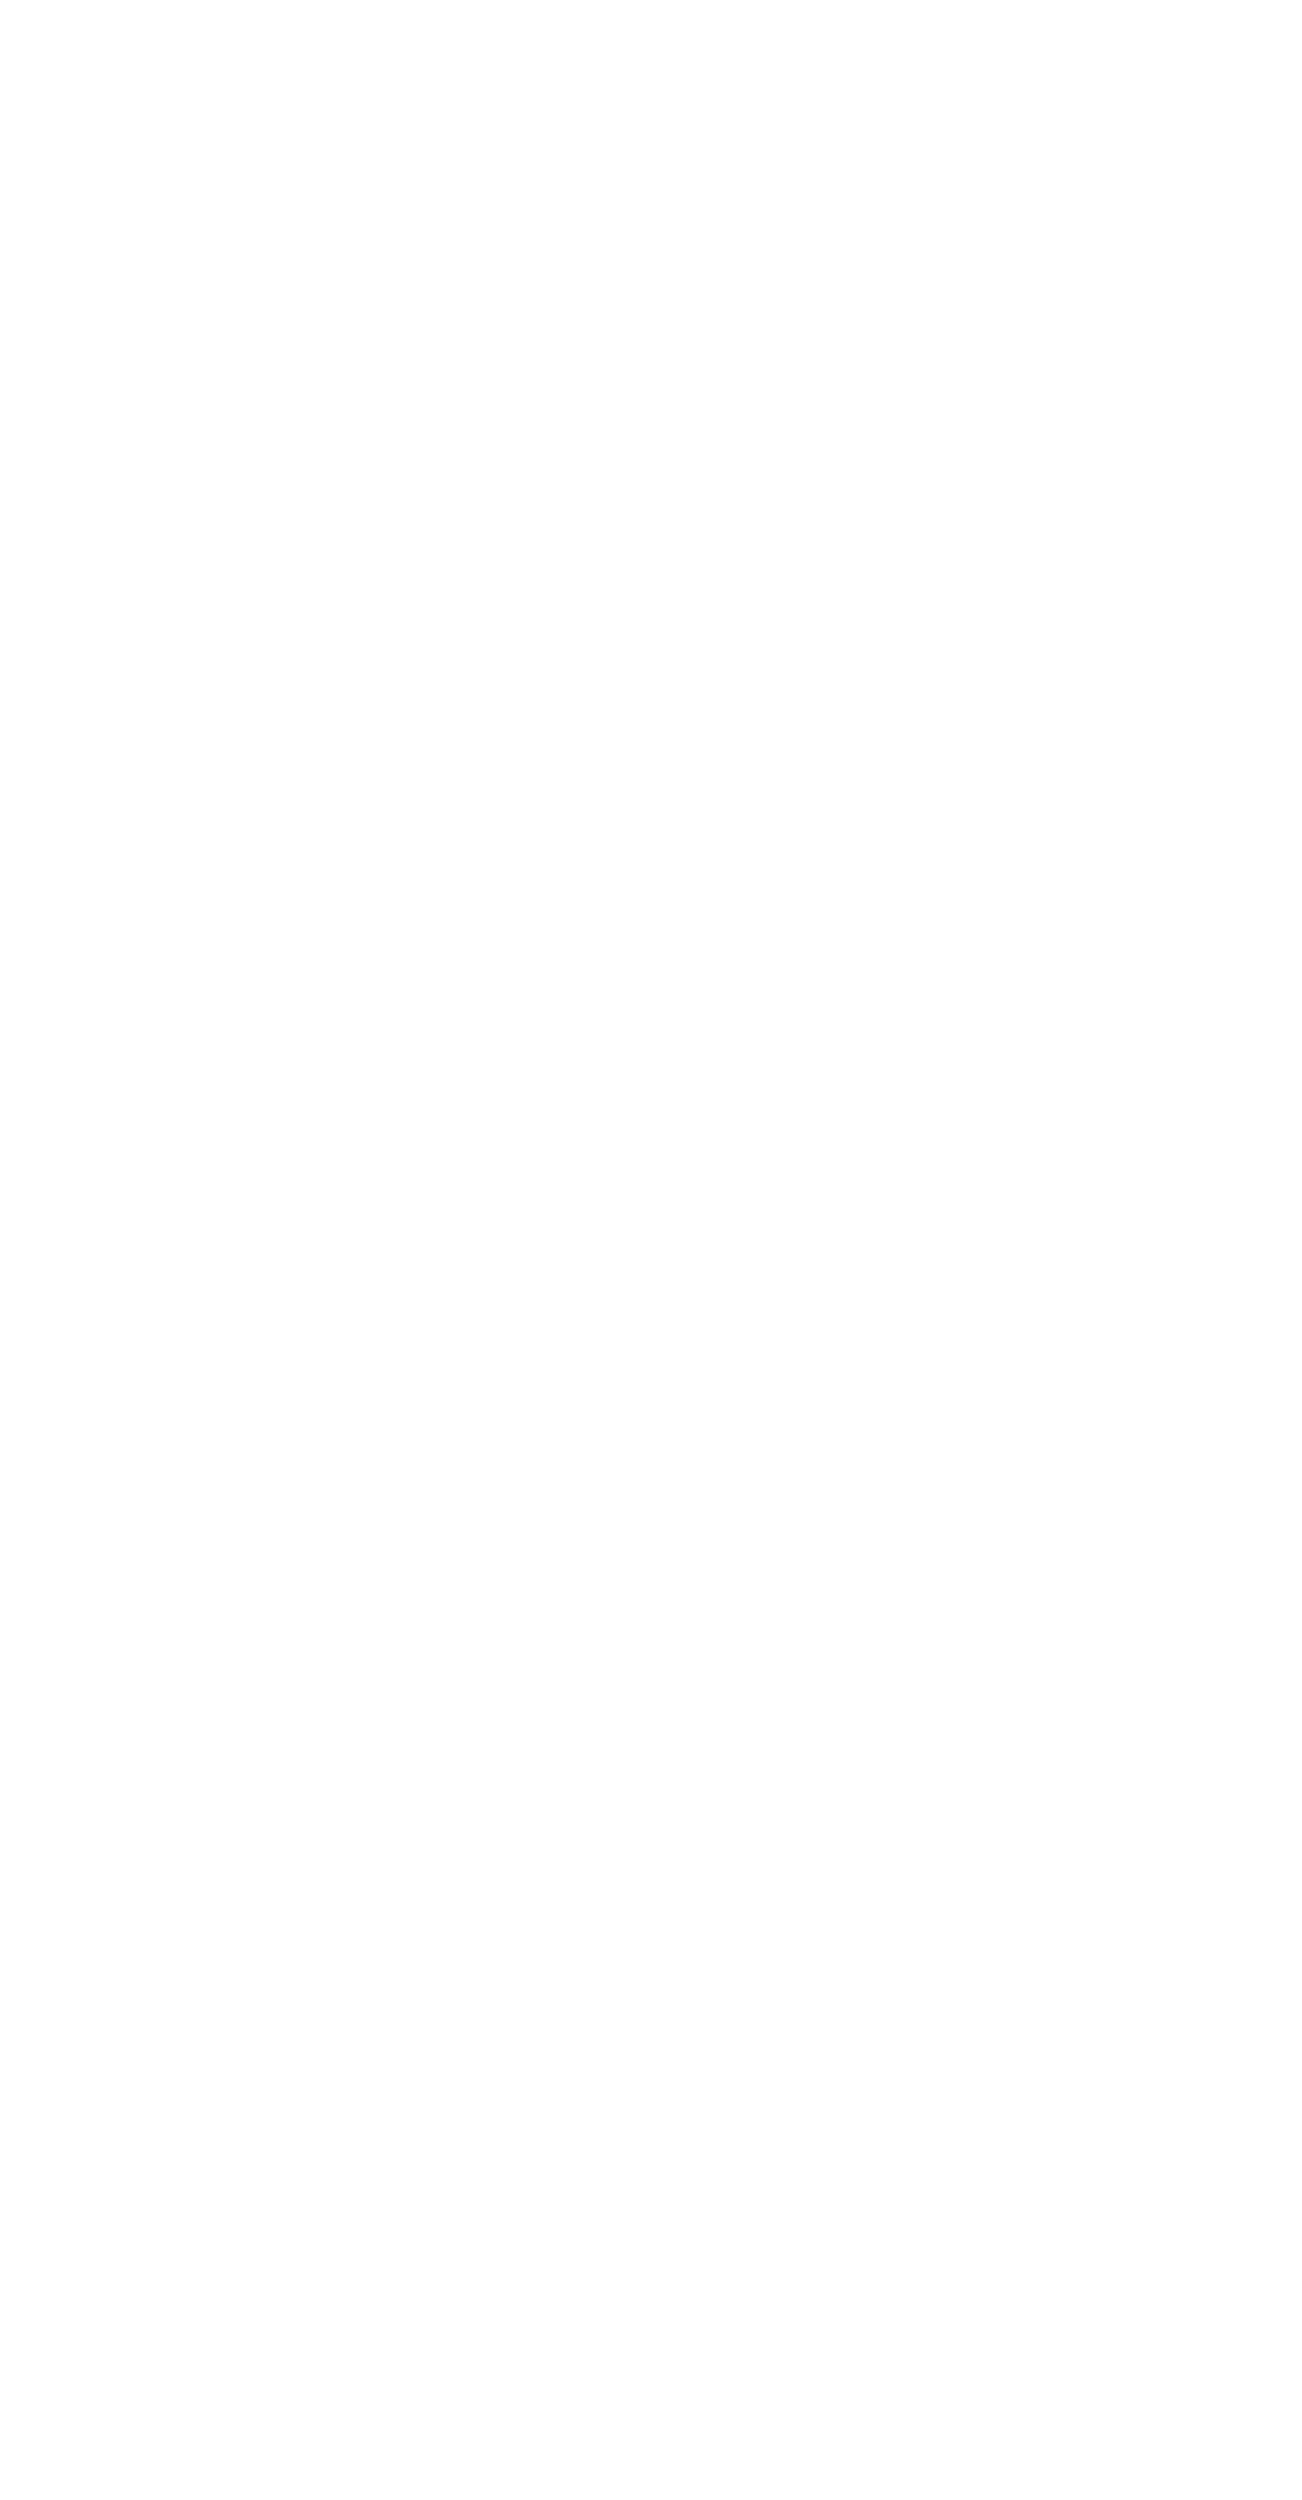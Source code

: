 digraph {
	graph [bb="0,0,2515.4,5424",
		bgcolor="#00000000",
		rankdir=LR
	];
	node [label="\N", color=white, fontcolor="#FFFFFF", penwidth=3];
	edge [color=white penwidth=3];
	6443761925652105220	 [height=0.5,
		label="accuracy_score-#0",
		pos="2009.4,4089",
		shape=box,
		width=1.6389];
	-583675444086707737	 [height=2.7984,
		label="pick_best_parameters(...)",
		pos="2211.7,2657",
		shape=circle,
		width=2.7984];
	6443761925652105220 -> -583675444086707737	 [pos="e,2205.8,2757.7 2024.2,4070.7 2039.5,4049.4 2063.4,4012.7 2074.9,3977 2147.4,3752.6 2190.8,3043 2205.3,2767.7"];
	-8755560445798998973	 [height=1.8054,
		label=accuracy_score,
		pos="1843,4175",
		shape=circle,
		width=1.8054];
	-8755560445798998973 -> 6443761925652105220	 [pos="e,1974,4107 1901,4145.2 1922,4134.2 1945.4,4121.9 1965,4111.7"];
	3461923446018677060	 [height=0.5,
		label="getitem-#1",
		pos="1699,4444",
		shape=box,
		width=1.0556];
	3461923446018677060 -> -8755560445798998973	 [pos="e,1796.7,4220.7 1719.9,4426 1727.8,4417.8 1736.4,4407.6 1742,4397 1773.5,4337.1 1746.9,4309.2 1778,4249 1781.5,4242.1 1785.8,4235.3 \
1790.5,4228.8"];
	6912348766588925508	 [height=1.8054,
		label=accuracy_score,
		pos="1843,3731",
		shape=circle,
		width=1.8054];
	3461923446018677060 -> 6912348766588925508	 [pos="e,1795.5,3775.6 1721.3,4426 1729.2,4418 1737.4,4407.9 1742,4397 1843.4,4153.7 1678.5,4049.1 1778,3805 1780.9,3797.7 1784.9,3790.6 \
1789.5,3783.9"];
	-1203217528138162201	 [height=1.8054,
		label=accuracy_score,
		pos="1843,5359",
		shape=circle,
		width=1.8054];
	3461923446018677060 -> -1203217528138162201	 [pos="e,1795.4,5314.4 1734.7,4462.1 1737.6,4464.7 1740.1,4467.7 1742,4471 1832.2,4628 1711,5116.8 1778,5285 1780.9,5292.3 1784.8,5299.4 \
1789.4,5306.1"];
	5861146097669618640	 [height=1.8054,
		label=accuracy_score,
		pos="1843,4915",
		shape=circle,
		width=1.8054];
	3461923446018677060 -> 5861146097669618640	 [pos="e,1795.5,4869.8 1734.6,4462.2 1737.4,4464.8 1740,4467.7 1742,4471 1828.1,4612 1712.9,4689.1 1778,4841 1781,4848.1 1785,4855.1 1789.5,\
4861.7"];
	-6938799544766974602	 [height=1.8054,
		label=accuracy_score,
		pos="1843,5211",
		shape=circle,
		width=1.8054];
	3461923446018677060 -> -6938799544766974602	 [pos="e,1795.5,5166.4 1734.7,4462.1 1737.5,4464.7 1740,4467.7 1742,4471 1816.5,4599.1 1722.5,4999.5 1778,5137 1780.9,5144.3 1784.9,5151.4 \
1789.4,5158.1"];
	4072950297488390629	 [height=1.8054,
		label=accuracy_score,
		pos="1843,4027",
		shape=circle,
		width=1.8054];
	3461923446018677060 -> 4072950297488390629	 [pos="e,1795.7,4072.2 1721,4425.8 1728.8,4417.8 1737.1,4407.8 1742,4397 1796.6,4276.3 1724.3,4222.2 1778,4101 1781.1,4093.9 1785.2,4087 \
1789.7,4080.4"];
	-4206913061220259577	 [height=1.8054,
		label=accuracy_score,
		pos="1843,4471",
		shape=circle,
		width=1.8054];
	3461923446018677060 -> -4206913061220259577	 [pos="e,1778.8,4459 1737.3,4451.1 1747,4452.9 1757.9,4455 1768.8,4457.1"];
	-6991280281945290624	 [height=1.8054,
		label=accuracy_score,
		pos="1843,5063",
		shape=circle,
		width=1.8054];
	3461923446018677060 -> -6991280281945290624	 [pos="e,1795.6,5018.3 1734.7,4462.1 1737.5,4464.8 1740,4467.7 1742,4471 1800.7,4570.3 1734,4882.3 1778,4989 1781,4996.3 1785,5003.4 1789.5,\
5010.1"];
	8703573807021029027	 [height=1.8054,
		label=accuracy_score,
		pos="1843,4767",
		shape=circle,
		width=1.8054];
	3461923446018677060 -> 8703573807021029027	 [pos="e,1796,4721.6 1734.4,4462.3 1737.3,4464.9 1739.9,4467.8 1742,4471 1796.7,4554.6 1735.7,4602.4 1778,4693 1781.2,4700 1785.4,4706.9 \
1790,4713.5"];
	-4475785709560833428	 [height=1.8054,
		label=accuracy_score,
		pos="1843,4619",
		shape=circle,
		width=1.8054];
	3461923446018677060 -> -4475785709560833428	 [pos="e,1798.1,4571.9 1732.2,4462 1735.7,4464.7 1739.1,4467.8 1742,4471 1766.2,4498.3 1757.8,4514.5 1778,4545 1782.2,4551.4 1786.9,4557.8 \
1791.8,4564.1"];
	4493866794848727708	 [height=1.8054,
		label=accuracy_score,
		pos="1843,3879",
		shape=circle,
		width=1.8054];
	3461923446018677060 -> 4493866794848727708	 [pos="e,1795.7,3923.7 1721.2,4425.9 1729.1,4417.9 1737.3,4407.9 1742,4397 1820,4215 1701.4,4135.6 1778,3953 1781,3945.7 1785,3938.7 1789.6,\
3932"];
	7610611897558390586	 [height=1.8054,
		label=accuracy_score,
		pos="1843,4323",
		shape=circle,
		width=1.8054];
	3461923446018677060 -> 7610611897558390586	 [pos="e,1792.9,4364.8 1721.2,4425.9 1738.1,4411.5 1762.5,4390.7 1785,4371.5"];
	4937822523031587461	 [height=0.5,
		label="predict-#2",
		pos="1699,4242",
		shape=box,
		width=1];
	4937822523031587461 -> -8755560445798998973	 [pos="e,1783.8,4202.4 1735.1,4225.4 1747,4219.8 1760.8,4213.3 1774.4,4206.9"];
	1995240095611117575	 [height=0.5,
		label="fit-#3",
		pos="478.59,3848",
		shape=box,
		width=0.75];
	-8432505102038510237	 [height=1.2638,
		label=transform,
		pos="862.58,3750",
		shape=circle,
		width=1.2638];
	1995240095611117575 -> -8432505102038510237	 [pos="e,818.44,3761.1 505.85,3841.3 568.12,3825.3 725.77,3784.8 808.71,3763.6"];
	-5119610639192656145	 [height=1.2638,
		label=transform,
		pos="604.59,3895",
		shape=circle,
		width=1.2638];
	1995240095611117575 -> -5119610639192656145	 [pos="e,561.71,3879.1 505.89,3858 519.31,3863 536.12,3869.4 551.99,3875.4"];
	-5424180646252060232	 [height=0.52356,
		label=fit,
		pos="379.24,3848",
		shape=circle,
		width=0.52356];
	-5424180646252060232 -> 1995240095611117575	 [pos="e,451.41,3848 398.1,3848 410.11,3848 426.38,3848 441.07,3848"];
	5852099484188758009	 [height=0.5,
		label="getitem-#4",
		pos="279.89,4515",
		shape=box,
		width=1.0556];
	5852099484188758009 -> -5424180646252060232	 [pos="e,375.54,3866.5 283.55,4496.8 296.99,4404.7 357.6,3989.4 374.09,3876.4"];
	-4427222537302456783	 [height=0.52356,
		label=fit,
		pos="1357.9,4964",
		shape=circle,
		width=0.52356];
	5852099484188758009 -> -4427222537302456783	 [pos="e,1338.9,4962.8 280.56,4533.1 280.07,4615.9 289.53,4955 477.59,4955 477.59,4955 477.59,4955 1121.6,4955 1196.4,4955 1284.5,4959.6 \
1328.7,4962.2"];
	7109307377529238951	 [height=0.52356,
		label=fit,
		pos="1357.9,4648",
		shape=circle,
		width=0.52356];
	5852099484188758009 -> 7109307377529238951	 [pos="e,1338.9,4648 294.7,4533.2 324.05,4569.6 396.59,4648 477.59,4648 477.59,4648 477.59,4648 1121.6,4648 1196.3,4648 1284.5,4648 1328.7,\
4648"];
	-6752731123104955607	 [height=0.52356,
		label=fit,
		pos="1357.9,4106",
		shape=circle,
		width=0.52356];
	5852099484188758009 -> -6752731123104955607	 [pos="e,1354,4124.7 318.13,4509.2 357.61,4503.6 421.84,4496 477.59,4496 477.59,4496 477.59,4496 992.57,4496 1070.1,4496 1100.5,4518.4 \
1166.1,4477 1291.6,4397.7 1338.5,4207.5 1352.2,4134.9"];
	884779105717268820	 [height=0.52356,
		label=fit,
		pos="862.58,4325",
		shape=circle,
		width=0.52356];
	5852099484188758009 -> 884779105717268820	 [pos="e,843.97,4328.4 291.37,4496.8 317.17,4454.7 388.23,4354 477.59,4354 477.59,4354 477.59,4354 605.59,4354 689.2,4354 787.2,4338.5 \
833.99,4330.2"];
	-4462742218173180549	 [height=0.52356,
		label=fit,
		pos="1357.9,4852",
		shape=circle,
		width=0.52356];
	5852099484188758009 -> -4462742218173180549	 [pos="e,1339.7,4845.6 283.69,4533.4 294.77,4598.7 341.81,4816 477.59,4816 477.59,4816 477.59,4816 1121.6,4816 1202.7,4816 1223.7,4818.5 \
1303.1,4835 1312,4836.9 1321.6,4839.6 1330.2,4842.4"];
	-4088219047952203516	 [height=0.52356,
		label=fit,
		pos="1357.9,3986",
		shape=circle,
		width=0.52356];
	5852099484188758009 -> -4088219047952203516	 [pos="e,1338.9,3986 281.08,4496.7 282.38,4437.8 291.97,4249.2 360.39,4114 395.23,4045.2 400.46,3986 477.59,3986 477.59,3986 477.59,3986 \
1121.6,3986 1196.3,3986 1284.5,3986 1328.7,3986"];
	-3173672805714124761	 [height=0.52356,
		label=fit,
		pos="1357.9,4778",
		shape=circle,
		width=0.52356];
	5852099484188758009 -> -3173672805714124761	 [pos="e,1338.9,4778 284.98,4533.1 299.59,4592.5 355,4778 477.59,4778 477.59,4778 477.59,4778 1121.6,4778 1196.3,4778 1284.5,4778 1328.7,\
4778"];
	-4038724712488869112	 [height=0.52356,
		label=fit,
		pos="1357.9,4582",
		shape=circle,
		width=0.52356];
	5852099484188758009 -> -4038724712488869112	 [pos="e,1339.3,4585.5 301.98,4533.1 336.34,4560.6 407.62,4610 477.59,4610 477.59,4610 477.59,4610 1121.6,4610 1197.2,4610 1285.6,4595.6 \
1329.4,4587.4"];
	-4685385335852359668	 [height=0.52356,
		label=fit,
		pos="1357.9,4526",
		shape=circle,
		width=0.52356];
	5852099484188758009 -> -4685385335852359668	 [pos="e,1341.5,4535.6 318.04,4532.6 356.92,4549.3 420.17,4572 477.59,4572 477.59,4572 477.59,4572 1121.6,4572 1202.7,4572 1225.2,4575.8 \
1303.1,4553 1313.2,4550 1323.7,4545.2 1332.7,4540.5"];
	-5988518529903647046	 [height=0.52356,
		label=fit,
		pos="1357.9,4722",
		shape=circle,
		width=0.52356];
	5852099484188758009 -> -5988518529903647046	 [pos="e,1338.9,4724.3 286.71,4533 305.18,4586.4 367.85,4740 477.59,4740 477.59,4740 477.59,4740 1121.6,4740 1196.7,4740 1285,4730.8 1329,\
4725.5"];
	-3266604940038985576	 [height=0.52356,
		label=fit,
		pos="862.58,4061",
		shape=circle,
		width=0.52356];
	5852099484188758009 -> -3266604940038985576	 [pos="e,843.96,4064.3 280.79,4497 281.35,4415.9 294.91,4089 477.59,4089 477.59,4089 477.59,4089 605.59,4089 689.16,4089 787.18,4074.1 \
833.99,4066"];
	-7495754199570380730	 [height=0.52356,
		label=fit,
		pos="1357.9,4050",
		shape=circle,
		width=0.52356];
	5852099484188758009 -> -7495754199570380730	 [pos="e,1345.9,4064.7 286.16,4496.8 303.45,4441.3 363.96,4278 477.59,4278 477.59,4278 477.59,4278 734.58,4278 927.96,4278 990.39,4302.8 \
1166.1,4222 1242.2,4187 1309.3,4110.8 1339.7,4072.7"];
	8903109971114299335	 [height=0.52356,
		label=fit,
		pos="1357.9,4908",
		shape=circle,
		width=0.52356];
	5852099484188758009 -> 8903109971114299335	 [pos="e,1338.9,4908 281.38,4533.2 284.52,4610.5 307.64,4908 477.59,4908 477.59,4908 477.59,4908 1121.6,4908 1196.3,4908 1284.5,4908 1328.7,\
4908"];
	-8540589715883885482	 [height=0.52356,
		label=fit,
		pos="862.58,4381",
		shape=circle,
		width=0.52356];
	5852099484188758009 -> -8540589715883885482	 [pos="e,844.03,4385.5 301.98,4496.9 336.34,4469.3 407.62,4420 477.59,4420 477.59,4420 477.59,4420 605.59,4420 689.63,4420 787.43,4399.2 \
834.09,4388"];
	-8866793104186415615	 [height=0.52356,
		label=fit,
		pos="1357.9,4470",
		shape=circle,
		width=0.52356];
	5852099484188758009 -> -8866793104186415615	 [pos="e,1339.1,4472.7 318.13,4520.7 357.61,4526.3 421.84,4534 477.59,4534 477.59,4534 477.59,4534 992.57,4534 1070.4,4534 1090,4526.8 \
1166.1,4510 1182.4,4506.4 1185.8,4503 1202.1,4499 1246,4488.2 1297.9,4479.2 1329,4474.3"];
	2992154899811267452	 [height=0.52356,
		label=fit,
		pos="862.58,4117",
		shape=circle,
		width=0.52356];
	5852099484188758009 -> 2992154899811267452	 [pos="e,843.95,4119.9 281.8,4496.8 286.57,4421.9 315.25,4142 477.59,4142 477.59,4142 477.59,4142 605.59,4142 689.06,4142 787.13,4128.7 \
833.96,4121.5"];
	2516407291976207052	 [height=0.5,
		label="getitem-#5",
		pos="279.89,3848",
		shape=box,
		width=1.0556];
	2516407291976207052 -> -5424180646252060232	 [pos="e,360.3,3848 317.97,3848 328.63,3848 340.07,3848 350.09,3848"];
	2516407291976207052 -> -5119610639192656145	 [pos="e,558.71,3895 317.93,3863.3 331.12,3868.1 346.22,3873 360.39,3876 424.03,3889.4 498.83,3893.6 548.51,3894.8"];
	1207560869023159305	 [height=0.5,
		label="accuracy_score-#6",
		pos="2009.4,2505",
		shape=box,
		width=1.6389];
	1207560869023159305 -> -583675444086707737	 [pos="e,2130.7,2596.3 2034.2,2523 2056.2,2539.7 2090.2,2565.5 2122.6,2590.1"];
	8330383725308726318	 [height=1.8054,
		label=accuracy_score,
		pos="1843,2361",
		shape=circle,
		width=1.8054];
	8330383725308726318 -> 1207560869023159305	 [pos="e,1987.6,2486.7 1892.4,2403.4 1920.9,2428.3 1955.8,2458.9 1979.9,2480"];
	-1769287520625665895	 [height=0.5,
		label="predict-#7",
		pos="1699,2438",
		shape=box,
		width=1];
	-1769287520625665895 -> 8330383725308726318	 [pos="e,1785.5,2391.6 1733.2,2419.9 1746.3,2412.9 1761.7,2404.5 1776.7,2396.4"];
	3986569703436684605	 [height=0.5,
		label="getitem-#8",
		pos="1699,2630",
		shape=box,
		width=1.0556];
	3986569703436684605 -> 8330383725308726318	 [pos="e,1796.6,2407.3 1714.1,2611.8 1723.1,2599.5 1734.5,2582.5 1742,2566 1766.8,2511 1749.5,2488.3 1778,2435 1781.5,2428.4 1785.7,2421.9 \
1790.2,2415.6"];
	-4606833038310951331	 [height=1.8054,
		label=accuracy_score,
		pos="1843,1917",
		shape=circle,
		width=1.8054];
	3986569703436684605 -> -4606833038310951331	 [pos="e,1795.5,1961.6 1715.6,2611.8 1725.1,2599.6 1736.3,2582.9 1742,2566 1822.9,2323.1 1681.1,2228 1778,1991 1780.9,1983.7 1784.9,1976.6 \
1789.5,1969.9"];
	-5840799182441665322	 [height=1.8054,
		label=accuracy_score,
		pos="1843,2213",
		shape=circle,
		width=1.8054];
	3986569703436684605 -> -5840799182441665322	 [pos="e,1795.8,2258.3 1715.1,2611.9 1724.4,2599.7 1735.7,2582.8 1742,2566 1785.4,2448.7 1726.9,2401.1 1778,2287 1781.1,2279.9 1785.2,2273 \
1789.8,2266.4"];
	-1287734340080148529	 [height=1.8054,
		label=accuracy_score,
		pos="1843,2657",
		shape=circle,
		width=1.8054];
	3986569703436684605 -> -1287734340080148529	 [pos="e,1778.8,2645 1737.3,2637.1 1747,2638.9 1757.9,2641 1768.8,2643.1"];
	-2760016381173155679	 [height=1.8054,
		label=accuracy_score,
		pos="1843,2953",
		shape=circle,
		width=1.8054];
	3986569703436684605 -> -2760016381173155679	 [pos="e,1796,2907.6 1734.4,2648.3 1737.3,2650.9 1739.9,2653.8 1742,2657 1796.7,2740.6 1735.7,2788.4 1778,2879 1781.2,2886 1785.4,2892.9 \
1790,2899.5"];
	-2601090633111121793	 [height=1.8054,
		label=accuracy_score,
		pos="1843,3397",
		shape=circle,
		width=1.8054];
	3986569703436684605 -> -2601090633111121793	 [pos="e,1795.5,3352.4 1734.7,2648.1 1737.5,2650.7 1740,2653.7 1742,2657 1816.5,2785.1 1722.5,3185.5 1778,3323 1780.9,3330.3 1784.9,3337.4 \
1789.4,3344.1"];
	-5119405673541291364	 [height=1.8054,
		label=accuracy_score,
		pos="1843,3101",
		shape=circle,
		width=1.8054];
	3986569703436684605 -> -5119405673541291364	 [pos="e,1795.5,3055.8 1734.6,2648.2 1737.4,2650.8 1740,2653.7 1742,2657 1828.1,2798 1712.9,2875.1 1778,3027 1781,3034.1 1785,3041.1 1789.5,\
3047.7"];
	6484368382887002847	 [height=1.8054,
		label=accuracy_score,
		pos="1843,3249",
		shape=circle,
		width=1.8054];
	3986569703436684605 -> 6484368382887002847	 [pos="e,1795.6,3204.3 1734.7,2648.1 1737.5,2650.8 1740,2653.7 1742,2657 1800.7,2756.3 1734,3068.3 1778,3175 1781,3182.3 1785,3189.4 1789.5,\
3196.1"];
	-5170795629263378041	 [height=1.8054,
		label=accuracy_score,
		pos="1843,3545",
		shape=circle,
		width=1.8054];
	3986569703436684605 -> -5170795629263378041	 [pos="e,1795.4,3500.4 1734.7,2648.1 1737.6,2650.7 1740.1,2653.7 1742,2657 1832.2,2814 1711,3302.8 1778,3471 1780.9,3478.3 1784.8,3485.4 \
1789.4,3492.1"];
	-5494749094793803002	 [height=1.8054,
		label=accuracy_score,
		pos="1843,2065",
		shape=circle,
		width=1.8054];
	3986569703436684605 -> -5494749094793803002	 [pos="e,1795.7,2109.7 1715.3,2612 1724.7,2599.8 1736.1,2583 1742,2566 1804.1,2386 1704,2314.5 1778,2139 1781,2131.7 1785.1,2124.7 1789.7,\
2118"];
	-367516826014901741	 [height=1.8054,
		label=accuracy_score,
		pos="1843,2509",
		shape=circle,
		width=1.8054];
	3986569703436684605 -> -367516826014901741	 [pos="e,1792.9,2550.8 1721.2,2611.9 1738.1,2597.5 1762.5,2576.7 1785,2557.5"];
	4529665806365740529	 [height=1.8054,
		label=accuracy_score,
		pos="1843,2805",
		shape=circle,
		width=1.8054];
	3986569703436684605 -> 4529665806365740529	 [pos="e,1798.1,2757.9 1732.2,2648 1735.7,2650.7 1739.1,2653.8 1742,2657 1766.2,2684.3 1757.8,2700.5 1778,2731 1782.2,2737.4 1786.9,2743.8 \
1791.8,2750.1"];
	-728935987515170806	 [height=0.5,
		label="accuracy_score-#9",
		pos="2009.4,1932",
		shape=box,
		width=1.6389];
	-728935987515170806 -> -583675444086707737	 [pos="e,2183.9,2560 2015.5,1950.3 2038.3,2032.8 2132.5,2373.8 2181.2,2550.2"];
	-4606833038310951331 -> -728935987515170806	 [pos="e,1950.2,1926.7 1908,1922.8 1918.5,1923.8 1929.5,1924.8 1940.1,1925.8"];
	1440213288609703463	 [height=0.5,
		label="predict-#10",
		pos="1699,1970",
		shape=box,
		width=1.0972];
	1440213288609703463 -> -4606833038310951331	 [pos="e,1781.9,1939.4 1738.8,1955.5 1749.1,1951.6 1760.7,1947.3 1772.2,1943"];
	7362003674506518030	 [height=0.5,
		label="fit-#11",
		pos="1463.3,2716",
		shape=box,
		width=0.75];
	878153163122709619	 [height=0.97491,
		label=predict,
		pos="1584.9,2570",
		shape=circle,
		width=0.97491];
	7362003674506518030 -> 878153163122709619	 [pos="e,1561.8,2596.9 1479.2,2697.8 1498.2,2674.6 1531.4,2634 1555.4,2604.8"];
	-3881828228831788223	 [height=0.52356,
		label=fit,
		pos="1357.9,2722",
		shape=circle,
		width=0.52356];
	-3881828228831788223 -> 7362003674506518030	 [pos="e,1435.9,2717.5 1376.9,2720.9 1390.3,2720.2 1409,2719.1 1425.5,2718.1"];
	-3679642525235456175	 [height=0.5,
		label="transform-#12",
		pos="1252.6,2722",
		shape=box,
		width=1.3194];
	-3679642525235456175 -> -3881828228831788223	 [pos="e,1338.8,2722 1300.1,2722 1309.9,2722 1319.8,2722 1328.7,2722"];
	7913661504468925912	 [height=0.52356,
		label=fit,
		pos="1357.9,2666",
		shape=circle,
		width=0.52356];
	-3679642525235456175 -> 7913661504468925912	 [pos="e,1341.1,2674.6 1286.8,2704 1301.5,2696 1318.3,2686.9 1331.9,2679.6"];
	4758416826586559472	 [height=0.52356,
		label=fit,
		pos="1357.9,2778",
		shape=circle,
		width=0.52356];
	-3679642525235456175 -> 4758416826586559472	 [pos="e,1341.1,2769.4 1286.8,2740 1301.5,2747.9 1318.3,2757.1 1331.9,2764.4"];
	-6104272461544847037	 [height=0.5,
		label="getitem-#13",
		pos="279.89,2918",
		shape=box,
		width=1.1528];
	-6104272461544847037 -> -3881828228831788223	 [pos="e,1346.3,2737.3 305.12,2936 320.29,2946.5 340.65,2959.2 360.39,2967 409.82,2986.6 424.42,2991 477.59,2991 477.59,2991 477.59,2991 \
1121.6,2991 1144,2991 1148.9,2981.5 1166.1,2967 1207.6,2931.9 1302.2,2799.9 1340.4,2745.6"];
	-7900337641752412203	 [height=0.52356,
		label=fit,
		pos="1357.9,2343",
		shape=circle,
		width=0.52356];
	-6104272461544847037 -> -7900337641752412203	 [pos="e,1346,2358 298.26,2899.9 330.45,2868.5 402.89,2807 477.59,2807 477.59,2807 477.59,2807 992.57,2807 1070.1,2807 1108.7,2840.2 1166.1,\
2788 1224.5,2734.9 1174.3,2687.9 1202.1,2614 1238.8,2516 1308.2,2411.6 1340.1,2366.3"];
	732159042650519137	 [height=0.52356,
		label=fit,
		pos="1357.9,3233",
		shape=circle,
		width=0.52356];
	-6104272461544847037 -> 732159042650519137	 [pos="e,1338.9,3235.3 282.76,2936.4 290.96,3006.2 330.21,3251 477.59,3251 477.59,3251 477.59,3251 1121.6,3251 1196.7,3251 1285,3241.8 \
1329,3236.5"];
	8376399777574242114	 [height=0.52356,
		label=fit,
		pos="1357.9,3121",
		shape=circle,
		width=0.52356];
	-6104272461544847037 -> 8376399777574242114	 [pos="e,1338.9,3123.2 285.89,2936.3 302.58,2992.8 361.98,3161 477.59,3161 477.59,3161 477.59,3161 992.57,3161 1025.9,3161 1249,3134.2 \
1328.7,3124.5"];
	9146543332999031845	 [height=0.52356,
		label=fit,
		pos="1357.9,3418",
		shape=circle,
		width=0.52356];
	-6104272461544847037 -> 9146543332999031845	 [pos="e,1342.1,3428.7 281.29,2936.2 283.2,2994 294.45,3177 360.39,3309 423.45,3435.2 462.51,3513 603.59,3513 603.59,3513 603.59,3513 1121.6,\
3513 1204.5,3513 1292.7,3461.6 1333.6,3434.4"];
	-2367624578913315405	 [height=0.52356,
		label=fit,
		pos="862.58,2344",
		shape=circle,
		width=0.52356];
	-6104272461544847037 -> -2367624578913315405	 [pos="e,843.6,2345.8 282.56,2899.9 289.63,2825.9 318.66,2546.1 360.39,2469 394.4,2406.2 406.15,2359 477.59,2359 477.59,2359 477.59,2359 \
605.59,2359 688.6,2359 786.5,2351 833.56,2346.7"];
	-6456143705658638355	 [height=0.52356,
		label=fit,
		pos="379.24,2198",
		shape=circle,
		width=0.52356];
	-6104272461544847037 -> -6456143705658638355	 [pos="e,373.98,2216.2 282.6,2900 289.87,2824.5 319.74,2526 360.39,2283 363.58,2264 368.04,2242.7 371.7,2226.2"];
	5905472475604295450	 [height=0.52356,
		label=fit,
		pos="862.58,2854",
		shape=circle,
		width=0.52356];
	-6104272461544847037 -> 5905472475604295450	 [pos="e,843.97,2857.5 321.6,2906.8 361.14,2896.9 423.01,2884 477.59,2884 477.59,2884 477.59,2884 605.59,2884 689.24,2884 787.22,2868 834,\
2859.4"];
	-5701811190367425899	 [height=0.52356,
		label=fit,
		pos="1357.9,3289",
		shape=circle,
		width=0.52356];
	-6104272461544847037 -> -5701811190367425899	 [pos="e,1338.9,3289 281.83,2936.1 286.75,3010.6 315.93,3289 477.59,3289 477.59,3289 477.59,3289 1121.6,3289 1196.3,3289 1284.5,3289 1328.7,\
3289"];
	-6104272461544847037 -> 7913661504468925912	 [pos="e,1348.1,2649.6 282.15,2899.8 288.24,2827.1 321.2,2561 477.59,2561 477.59,2561 477.59,2561 863.58,2561 1005,2561 1036.3,2405.7 1166.1,\
2462 1251.4,2499 1316,2595.1 1343,2640.9"];
	9303901513145023	 [height=0.52356,
		label=fit,
		pos="1357.9,2287",
		shape=circle,
		width=0.52356];
	-6104272461544847037 -> 9303901513145023	 [pos="e,1338.9,2288.3 281.97,2899.8 287.07,2818.3 310.55,2486.5 360.39,2397 393.7,2337.2 409.12,2297 477.59,2297 477.59,2297 477.59,2297 \
1121.6,2297 1196.4,2297 1284.5,2291.9 1328.7,2289"];
	1977912781501065686	 [height=0.52356,
		label=fit,
		pos="862.58,2400",
		shape=circle,
		width=0.52356];
	-6104272461544847037 -> 1977912781501065686	 [pos="e,843.95,2402.9 281.33,2899.8 283.36,2843.8 294.89,2670.3 360.39,2547 395.66,2480.6 402.4,2425 477.59,2425 477.59,2425 477.59,2425 \
605.59,2425 689.06,2425 787.13,2411.7 833.96,2404.5"];
	2678100961331249533	 [height=0.52356,
		label=fit,
		pos="1357.9,3177",
		shape=circle,
		width=0.52356];
	-6104272461544847037 -> 2678100961331249533	 [pos="e,1339.7,3183.4 283.82,2936 295.34,3000.1 343.71,3213 477.59,3213 477.59,3213 477.59,3213 1121.6,3213 1202.7,3213 1223.7,3210.5 \
1303.1,3194 1312,3192.1 1321.6,3189.4 1330.2,3186.6"];
	6377343889198742720	 [height=0.52356,
		label=fit,
		pos="1357.9,3350",
		shape=circle,
		width=0.52356];
	-6104272461544847037 -> 6377343889198742720	 [pos="e,1339.6,3354.4 281.84,2936.1 285.27,2988.7 300.23,3145.2 360.39,3257 396.33,3323.8 401.76,3381 477.59,3381 477.59,3381 477.59,3381 \
1121.6,3381 1202.7,3381 1223,3375.1 1303.1,3362 1311.8,3360.6 1321.2,3358.6 1329.8,3356.7"];
	-6104272461544847037 -> 4758416826586559472	 [pos="e,1355.2,2796.7 292.26,2936.1 305.9,2956.2 330.68,2988.1 360.39,3005 406.63,3031.2 424.42,3029 477.59,3029 477.59,3029 477.59,3029 \
1121.6,3029 1202.9,3029 1242.7,3059.5 1303.1,3005 1332.2,2978.6 1348.1,2861.8 1354.1,2806.8"];
	648559073859831106	 [height=0.52356,
		label=fit,
		pos="1357.9,2399",
		shape=circle,
		width=0.52356];
	-6104272461544847037 -> 648559073859831106	 [pos="e,1356.2,2417.8 321.58,2929.6 361.1,2939.7 422.96,2953 477.59,2953 477.59,2953 477.59,2953 992.57,2953 1070.1,2953 1110.1,2987.7 \
1166.1,2934 1243.5,2859.6 1148.5,2788.1 1202.1,2695 1230.8,2645.1 1272,2662.4 1303.1,2614 1340.8,2555.2 1352.1,2471.6 1355.5,2428"];
	4857587345635475674	 [height=0.52356,
		label=fit,
		pos="862.58,2760",
		shape=circle,
		width=0.52356];
	-6104272461544847037 -> 4857587345635475674	 [pos="e,843.58,2760.6 287.25,2900 297.91,2872.5 322.07,2820.3 360.39,2793 404,2761.9 424.04,2765 477.59,2765 477.59,2765 477.59,2765 605.59,\
2765 688.48,2765 786.44,2762.3 833.53,2760.9"];
	-1174328543860174832	 [height=0.5,
		label="fit-#14",
		pos="1463.3,1164",
		shape=box,
		width=0.75];
	8283961446837820755	 [height=0.97491,
		label=predict,
		pos="1584.9,1164",
		shape=circle,
		width=0.97491];
	-1174328543860174832 -> 8283961446837820755	 [pos="e,1549.5,1164 1490.5,1164 1504.7,1164 1522.7,1164 1539,1164"];
	950845342336709519	 [height=0.52356,
		label=fit,
		pos="1357.9,1178",
		shape=circle,
		width=0.52356];
	950845342336709519 -> -1174328543860174832	 [pos="e,1435.9,1167.6 1376.9,1175.6 1390.4,1173.7 1409.4,1171.2 1426,1168.9"];
	1578222995160903449	 [height=0.5,
		label="transform-#15",
		pos="1252.6,1179",
		shape=box,
		width=1.3194];
	1578222995160903449 -> 950845342336709519	 [pos="e,1338.8,1178.2 1300.1,1178.5 1309.9,1178.4 1319.8,1178.4 1328.7,1178.3"];
	-824694839057188667	 [height=0.52356,
		label=fit,
		pos="1357.9,1272",
		shape=circle,
		width=0.52356];
	1578222995160903449 -> -824694839057188667	 [pos="e,1343.4,1259.9 1274,1197.4 1291.8,1213.4 1317.7,1236.7 1335.7,1252.9"];
	3868234477634534277	 [height=0.52356,
		label=fit,
		pos="1357.9,1122",
		shape=circle,
		width=0.52356];
	1578222995160903449 -> 3868234477634534277	 [pos="e,1341.2,1130.7 1286.3,1161 1301.2,1152.7 1318.5,1143.2 1332.3,1135.6"];
	7735629687021769831	 [height=0.5,
		label="getitem-#16",
		pos="279.89,946.99",
		shape=box,
		width=1.1528];
	7735629687021769831 -> 950845342336709519	 [pos="e,1341.6,1187.7 283.23,965.35 292.93,1032.8 336.39,1263 477.59,1263 477.59,1263 477.59,1263 1121.6,1263 1203,1263 1291.3,1217.4 \
1332.8,1193"];
	3274138785310885365	 [height=0.52356,
		label=fit,
		pos="1357.9,247.99",
		shape=circle,
		width=0.52356];
	7735629687021769831 -> 3274138785310885365	 [pos="e,1339.1,250.62 282.37,928.7 291.32,823.57 342.62,300.99 477.59,300.99 477.59,300.99 477.59,300.99 734.58,300.99 965.15,300.99 1242,\
264.43 1329.2,252.04"];
	4443870923629617284	 [height=0.52356,
		label=fit,
		pos="862.58,972.99",
		shape=circle,
		width=0.52356];
	7735629687021769831 -> 4443870923629617284	 [pos="e,843.58,972.4 321.44,953.87 361.12,959.99 423.33,967.99 477.59,967.99 477.59,967.99 477.59,967.99 605.59,967.99 688.48,967.99 786.44,\
970.65 833.53,972.09"];
	-4973512436681006081	 [height=0.52356,
		label=fit,
		pos="862.58,253.99",
		shape=circle,
		width=0.52356];
	7735629687021769831 -> -4973512436681006081	 [pos="e,843.58,255.06 281.83,928.81 287.21,827.51 315.53,335.7 360.39,286.99 396.41,247.89 424.42,262.99 477.59,262.99 477.59,262.99 477.59,\
262.99 605.59,262.99 688.51,262.99 786.46,258.22 833.54,255.63"];
	2426740279310931980	 [height=0.52356,
		label=fit,
		pos="1357.9,796.99",
		shape=circle,
		width=0.52356];
	7735629687021769831 -> 2426740279310931980	 [pos="e,1349.3,814.15 285.97,965.03 302.87,1020.8 362.84,1187 477.59,1187 477.59,1187 477.59,1187 992.57,1187 1070.1,1187 1102.2,1211.9 \
1166.1,1168 1197.8,1146.2 1308.3,905.15 1345,823.7"];
	-836786933964722106	 [height=0.52356,
		label=fit,
		pos="1357.9,1516",
		shape=circle,
		width=0.52356];
	7735629687021769831 -> -836786933964722106	 [pos="e,1338.9,1515.5 280.51,965.39 279.91,1029.2 283.97,1245.4 360.39,1400 392.32,1464.6 405.54,1512 477.59,1512 477.59,1512 477.59,1512 \
1121.6,1512 1196.3,1512 1284.5,1514 1328.7,1515.2"];
	2962517605335195348	 [height=0.52356,
		label=fit,
		pos="1357.9,671.99",
		shape=circle,
		width=0.52356];
	7735629687021769831 -> 2962517605335195348	 [pos="e,1339.1,673.53 285.87,928.65 302.49,871.91 361.69,702.99 477.59,702.99 477.59,702.99 477.59,702.99 734.58,702.99 964.37,702.99 \
1241.3,681.65 1328.9,674.38"];
	7735629687021769831 -> -824694839057188667	 [pos="e,1340.8,1279.9 281.4,965.12 284.61,1042.2 307.98,1339 477.59,1339 477.59,1339 477.59,1339 1121.6,1339 1200.6,1339 1289.1,1303.6 \
1331.5,1284.3"];
	119116870897550135	 [height=0.52356,
		label=fit,
		pos="379.24,177.99",
		shape=circle,
		width=0.52356];
	7735629687021769831 -> 119116870897550135	 [pos="e,368.22,193.56 281.9,928.85 287.55,829.57 316.67,351.5 360.39,210.99 361.26,208.2 362.38,205.36 363.63,202.59"];
	-5659822938823428256	 [height=0.52356,
		label=fit,
		pos="1357.9,149.99",
		shape=circle,
		width=0.52356];
	7735629687021769831 -> -5659822938823428256	 [pos="e,1339.1,148.94 281.7,928.69 286.48,824.46 312.44,308.79 360.39,258.99 374.33,244.53 1055,150.53 1075.1,148.99 1167.8,141.9 1278.2,\
145.89 1328.9,148.42"];
	-3436189795527921244	 [height=0.52356,
		label=fit,
		pos="862.58,655.99",
		shape=circle,
		width=0.52356];
	7735629687021769831 -> -3436189795527921244	 [pos="e,843.97,652.61 281.83,928.83 285.07,883.34 299.27,762.82 360.39,688.99 397.97,643.61 418.66,626.99 477.59,626.99 477.59,626.99 \
477.59,626.99 605.59,626.99 689.2,626.99 787.2,642.46 833.99,650.8"];
	-2959601747433047003	 [height=0.52356,
		label=fit,
		pos="1357.9,1377",
		shape=circle,
		width=0.52356];
	7735629687021769831 -> -2959601747433047003	 [pos="e,1338.9,1377 280.72,965.2 280.99,1047 293.5,1377 477.59,1377 477.59,1377 477.59,1377 1121.6,1377 1196.3,1377 1284.5,1377 1328.7,\
1377"];
	-6002319794389951914	 [height=0.52356,
		label=fit,
		pos="1357.9,1460",
		shape=circle,
		width=0.52356];
	7735629687021769831 -> -6002319794389951914	 [pos="e,1338.9,1461.2 280.99,965.27 282.02,1024 290.9,1212.2 360.39,1346 395.19,1413 402.08,1469 477.59,1469 477.59,1469 477.59,1469 1121.6,\
1469 1196.4,1469 1284.5,1464.4 1328.7,1461.8"];
	7735629687021769831 -> 3868234477634534277	 [pos="e,1338.8,1121.6 284.45,965.23 297.65,1027.1 349.88,1225 477.59,1225 477.59,1225 477.59,1225 992.57,1225 1070.8,1225 1098.4,1235.2 \
1166.1,1196 1187.9,1183.3 1180.4,1164.9 1202.1,1152 1241.6,1128.4 1295.9,1122.9 1328.6,1121.8"];
	-207736365995460776	 [height=0.52356,
		label=fit,
		pos="1357.9,559.99",
		shape=circle,
		width=0.52356];
	7735629687021769831 -> -207736365995460776	 [pos="e,1339,558.74 281.59,928.78 285.53,852.66 311.46,563.99 477.59,563.99 477.59,563.99 477.59,563.99 863.58,563.99 957.78,563.99 980.92,\
553.11 1075.1,549.99 1115.5,548.66 1125.6,548.94 1166.1,549.99 1224,551.51 1291.8,555.62 1329,558.07"];
	4912967167246365826	 [height=0.52356,
		label=fit,
		pos="862.58,516.99",
		shape=circle,
		width=0.52356];
	7735629687021769831 -> 4912967167246365826	 [pos="e,843.58,517.47 282,928.97 286.65,858.91 306.96,605.88 360.39,549.99 397.47,511.21 423.93,520.99 477.59,520.99 477.59,520.99 477.59,\
520.99 605.59,520.99 688.47,520.99 786.43,518.87 833.53,517.72"];
	1599793016530158606	 [height=0.52356,
		label=fit,
		pos="1357.9,360.99",
		shape=circle,
		width=0.52356];
	7735629687021769831 -> 1599793016530158606	 [pos="e,1344.8,374.84 321.44,940.12 361.12,933.99 423.33,925.99 477.59,925.99 477.59,925.99 477.59,925.99 863.58,925.99 930.86,925.99 \
1116.8,958.8 1166.1,912.99 1216.7,865.93 1178.9,669.13 1202.1,603.99 1234.1,514.01 1304.5,423.09 1338.2,382.68"];
	-7660945746717751278	 [height=0.5,
		label="fit-#17",
		pos="1463.3,2251",
		shape=box,
		width=0.75];
	7325951084504758235	 [height=0.97491,
		label=predict,
		pos="1584.9,2112",
		shape=circle,
		width=0.97491];
	-7660945746717751278 -> 7325951084504758235	 [pos="e,1561.3,2138.2 1479.9,2232.8 1498.8,2210.9 1531,2173.4 1554.6,2146"];
	-7900337641752412203 -> -7660945746717751278	 [pos="e,1441.8,2269.2 1372.9,2330.6 1388.5,2316.6 1414.3,2293.6 1434.2,2276"];
	-1038719789760477208	 [height=0.5,
		label="transform-#18",
		pos="1252.6,2343",
		shape=box,
		width=1.3194];
	-1038719789760477208 -> -7900337641752412203	 [pos="e,1338.8,2343 1300.1,2343 1309.9,2343 1319.8,2343 1328.7,2343"];
	-1038719789760477208 -> 9303901513145023	 [pos="e,1341.1,2295.6 1286.8,2325 1301.5,2317 1318.3,2307.9 1331.9,2300.6"];
	-1038719789760477208 -> 648559073859831106	 [pos="e,1341.1,2390.4 1286.8,2361 1301.5,2368.9 1318.3,2378.1 1331.9,2385.4"];
	-1487015881937923565	 [height=0.5,
		label="accuracy_score-#19",
		pos="2009.4,3707",
		shape=box,
		width=1.7361];
	-1487015881937923565 -> -583675444086707737	 [pos="e,2206,2757.9 2040.2,3688.8 2053,3679.5 2066.8,3666.8 2074.9,3652 2157.2,3501.5 2193.2,2994.7 2205.5,2768.1"];
	6912348766588925508 -> -1487015881937923565	 [pos="e,1946.9,3716 1907.5,3721.7 1917.1,3720.3 1927.1,3718.9 1936.8,3717.4"];
	4783224731342544688	 [height=0.5,
		label="predict-#20",
		pos="1699,3805",
		shape=box,
		width=1.0972];
	4783224731342544688 -> 6912348766588925508	 [pos="e,1784.9,3760.7 1734.7,3786.9 1747.1,3780.4 1761.5,3772.9 1775.6,3765.5"];
	-8578302675635160044	 [height=0.5,
		label="predict-#21",
		pos="1699,4736",
		shape=box,
		width=1.0972];
	-8578302675635160044 -> 8703573807021029027	 [pos="e,1779.2,4753.3 1738.8,4744.5 1748.2,4746.5 1758.6,4748.8 1769.1,4751.1"];
	-3494858838415994253	 [height=0.97491,
		label=predict,
		pos="1584.9,4705",
		shape=circle,
		width=0.97491];
	-3494858838415994253 -> -8578302675635160044	 [pos="e,1659.2,4725.3 1618.9,4714.1 1628.5,4716.8 1639.2,4719.7 1649.5,4722.6"];
	-8121629656444777511	 [height=0.5,
		label="transform-#22",
		pos="1463.3,4669",
		shape=box,
		width=1.3194];
	-8121629656444777511 -> -3494858838415994253	 [pos="e,1550.9,4695.1 1510.8,4683 1520.9,4686 1531.4,4689.2 1541.3,4692.2"];
	-107459033858951520	 [height=0.97491,
		label=predict,
		pos="1584.9,4617",
		shape=circle,
		width=0.97491];
	-8121629656444777511 -> -107459033858951520	 [pos="e,1552.2,4630.7 1505.8,4651 1517.8,4645.7 1530.9,4640 1542.9,4634.8"];
	7661785669455611762	 [height=0.97491,
		label=predict,
		pos="1584.9,4793",
		shape=circle,
		width=0.97491];
	-8121629656444777511 -> 7661785669455611762	 [pos="e,1562.3,4765.7 1502,4687.1 1506.2,4689.8 1510.2,4692.8 1513.8,4696 1534.9,4715.1 1533,4726 1549.8,4749 1551.8,4751.8 1554,4754.7 \
1556.1,4757.6"];
	3134172924387133285	 [height=0.5,
		label="fit-#23",
		pos="1463.3,4723",
		shape=box,
		width=0.75];
	3134172924387133285 -> -3494858838415994253	 [pos="e,1549.9,4710.1 1490.5,4719 1505,4716.9 1523.3,4714.1 1539.9,4711.6"];
	7281101079322737685	 [height=0.5,
		label="predict-#24",
		pos="1699,2977",
		shape=box,
		width=1.0972];
	7281101079322737685 -> -2760016381173155679	 [pos="e,1778.6,2963.7 1738.8,2970.4 1748.1,2968.9 1758.4,2967.1 1768.7,2965.4"];
	-5834289396043435894	 [height=0.97491,
		label=predict,
		pos="1584.9,3002",
		shape=circle,
		width=0.97491];
	-5834289396043435894 -> 7281101079322737685	 [pos="e,1659.4,2985.6 1619.2,2994.6 1628.7,2992.4 1639.2,2990.1 1649.4,2987.8"];
	-6808218585085437654	 [height=0.5,
		label="fit-#25",
		pos="1463.3,3052",
		shape=box,
		width=0.75];
	-6808218585085437654 -> -5834289396043435894	 [pos="e,1552.1,3015.3 1490.5,3041 1505.8,3034.6 1525.5,3026.4 1542.8,3019.2"];
	-4134299012488511379	 [height=0.5,
		label="transform-#26",
		pos="1463.3,2991",
		shape=box,
		width=1.3194];
	-4134299012488511379 -> -5834289396043435894	 [pos="e,1549.8,2998.9 1510.8,2995.3 1520.4,2996.2 1530.4,2997.1 1539.8,2997.9"];
	1497585059973421997	 [height=0.97491,
		label=predict,
		pos="1584.9,2914",
		shape=circle,
		width=0.97491];
	-4134299012488511379 -> 1497585059973421997	 [pos="e,1554.7,2932.7 1492.3,2972.9 1508.3,2962.6 1528.6,2949.6 1545.9,2938.4"];
	2693755375955841451	 [height=0.97491,
		label=predict,
		pos="1584.9,3101",
		shape=circle,
		width=0.97491];
	-4134299012488511379 -> 2693755375955841451	 [pos="e,1561.8,3074.3 1492.8,3009 1499.9,3013.9 1507.3,3019.4 1513.8,3025 1528.3,3037.6 1542.9,3052.9 1555,3066.5"];
	-8584547190950612458	 [height=0.5,
		label="getitem-#27",
		pos="733.58,1720",
		shape=box,
		width=1.1528];
	-3430580846768387587	 [height=1.2638,
		label=transform,
		pos="862.58,804.99",
		shape=circle,
		width=1.2638];
	-8584547190950612458 -> -3430580846768387587	 [pos="e,845.68,847.29 735.17,1701.8 738.21,1615.8 754.54,1242.9 817.08,944.99 823.31,915.34 833.34,883.05 842.3,856.96"];
	-8871802417685275849	 [height=0.92075,
		label=getattr,
		pos="862.58,1720",
		shape=circle,
		width=0.92075];
	-8584547190950612458 -> -8871802417685275849	 [pos="e,829.05,1720 775.11,1720 789,1720 804.57,1720 818.64,1720"];
	8082734168134045881	 [height=1.0471,
		label=getitem,
		pos="604.59,1754",
		shape=circle,
		width=1.0471];
	8082734168134045881 -> -8584547190950612458	 [pos="e,691.76,1730.9 641.3,1744.4 653.93,1741.1 668.39,1737.2 682.02,1733.5"];
	4867521294021036780	 [height=0.5,
		label="#28e2010b3",
		pos="478.59,1835",
		shape=box,
		width=1.1528];
	4867521294021036780 -> 8082734168134045881	 [pos="e,572.36,1774.4 507.42,1816.8 523.98,1806 545.29,1792.1 563.63,1780.1"];
	1207905232981925936	 [height=1.0471,
		label=getitem,
		pos="604.59,1847",
		shape=circle,
		width=1.0471];
	4867521294021036780 -> 1207905232981925936	 [pos="e,566.67,1843.4 520.19,1838.9 531.77,1840 544.49,1841.3 556.43,1842.4"];
	-317192612069808666	 [height=0.5,
		label="#29b4efaf4",
		pos="44,2000",
		shape=box,
		width=1.0833];
	-317192612069808666 -> 8082734168134045881	 [pos="e,566.86,1757.2 52.561,1981.6 76.632,1926.5 157.12,1766 278.89,1766 278.89,1766 278.89,1766 380.24,1766 441.3,1766 511.62,1761.5 \
556.78,1758"];
	-3350908051624252856	 [height=1.0471,
		label=getitem,
		pos="604.59,1974",
		shape=circle,
		width=1.0471];
	-317192612069808666 -> -3350908051624252856	 [pos="e,566.83,1975.1 83.387,1994.2 129.64,1987.6 209.76,1978 278.89,1978 278.89,1978 278.89,1978 380.24,1978 441.23,1978 511.56,1976.5 \
556.75,1975.3"];
	7886672018140943098	 [height=1.0471,
		label=getitem,
		pos="604.59,3095",
		shape=circle,
		width=1.0471];
	-317192612069808666 -> 7886672018140943098	 [pos="e,599.62,3057.4 83.236,2007 156.43,2022.5 316.3,2066.8 398.09,2170 509.08,2310 579.66,2878.3 598.5,3047.3"];
	-7974393473039271965	 [height=1.0471,
		label=getitem,
		pos="161.7,1193",
		shape=circle,
		width=1.0471];
	-317192612069808666 -> -7974393473039271965	 [pos="e,135.21,1219.8 45.509,1981.8 48.558,1879.8 66.277,1380.1 124,1239 125.5,1235.3 127.39,1231.7 129.52,1228.2"];
	8879912143297468283	 [height=1.0471,
		label=getitem,
		pos="161.7,3703",
		shape=circle,
		width=1.0471];
	-317192612069808666 -> 8879912143297468283	 [pos="e,160.56,3665.1 53.839,2018.2 64.159,2040.4 80.738,2079.5 88,2115 150.47,2420.4 159.3,3423.4 160.51,3655"];
	5810381236619312903	 [height=1.0471,
		label=getitem,
		pos="161.7,2179",
		shape=circle,
		width=1.0471];
	-317192612069808666 -> 5810381236619312903	 [pos="e,140.42,2147.6 56.73,2018.1 74.919,2046.3 110.37,2101.1 134.78,2138.9"];
	9051505905378604056	 [height=0.5,
		label="transform-#30",
		pos="1463.3,1431",
		shape=box,
		width=1.3194];
	2903745615305151222	 [height=0.97491,
		label=predict,
		pos="1584.9,1573",
		shape=circle,
		width=0.97491];
	9051505905378604056 -> 2903745615305151222	 [pos="e,1561.7,1546.1 1503.2,1449.2 1507,1451.8 1510.6,1454.8 1513.8,1458 1538.4,1483.4 1530.8,1499.1 1549.8,1529 1551.6,1531.9 1553.6,\
1534.9 1555.7,1537.9"];
	-5007820636355734393	 [height=0.97491,
		label=predict,
		pos="1584.9,1397",
		shape=circle,
		width=0.97491];
	9051505905378604056 -> -5007820636355734393	 [pos="e,1550.9,1406.4 1510.8,1417.8 1520.8,1414.9 1531.2,1412 1541,1409.2"];
	-5407674957402669597	 [height=0.97491,
		label=predict,
		pos="1584.9,1485",
		shape=circle,
		width=0.97491];
	9051505905378604056 -> -5407674957402669597	 [pos="e,1552.7,1470.9 1504.4,1449.1 1517,1454.8 1530.8,1461 1543.4,1466.7"];
	8271767091460581447	 [height=1.2638,
		label=transform,
		pos="1120.6,1005",
		shape=circle,
		width=1.2638];
	8271767091460581447 -> 9051505905378604056	 [pos="e,1424.4,1413 1152.3,1037.9 1157.6,1044.8 1162.5,1052.3 1166.1,1060 1200.6,1133.4 1156,1172.2 1202.1,1239 1254.2,1314.5 1311.3,1284.7 \
1376.8,1349 1397.6,1369.5 1391.3,1384.2 1412.8,1404 1413.9,1405 1415,1406 1416.2,1407"];
	-7282828951883213398	 [height=0.5,
		label="transform-#31",
		pos="991.57,804.99",
		shape=box,
		width=1.3194];
	-7282828951883213398 -> 8271767091460581447	 [pos="e,1095.3,966.74 1004.1,823.1 1023.3,853.32 1062.4,915 1089.8,958.11"];
	-8542868751411292453	 [height=1.2638,
		label=transform,
		pos="1120.6,858.99",
		shape=circle,
		width=1.2638];
	-7282828951883213398 -> -8542868751411292453	 [pos="e,1078.5,841.55 1035.2,823.13 1046.1,827.77 1058,832.81 1069.3,837.6"];
	-8884679167575585599	 [height=1.2638,
		label=transform,
		pos="1120.6,749.99",
		shape=circle,
		width=1.2638];
	-7282828951883213398 -> -8884679167575585599	 [pos="e,1078.3,767.86 1034.2,786.99 1045.2,782.19 1057.3,776.95 1068.8,771.97"];
	-5797492250874670108	 [height=1.2638,
		label=transform,
		pos="1120.6,348.99",
		shape=circle,
		width=1.2638];
	-7282828951883213398 -> -5797492250874670108	 [pos="e,1088.6,381.39 1001.1,786.83 1011.6,763.37 1029.5,721.03 1039.1,682.99 1069.6,561.74 1025.9,518.94 1075.1,403.99 1077.1,399.18 \
1079.7,394.44 1082.7,389.89"];
	5245770802961415251	 [height=0.5,
		label="fit-#32",
		pos="991.57,1010",
		shape=box,
		width=0.75];
	5245770802961415251 -> 8271767091460581447	 [pos="e,1075.1,1006.7 1018.6,1009 1031.9,1008.4 1048.7,1007.8 1064.7,1007.2"];
	7415811079297444148	 [height=1.2638,
		label=transform,
		pos="1120.6,1114",
		shape=circle,
		width=1.2638];
	5245770802961415251 -> 7415811079297444148	 [pos="e,1084.8,1085.5 1014.7,1028.1 1031.8,1042.1 1056.1,1062 1077,1079.1"];
	-6807196763435315682	 [height=0.5,
		label="fit-#33",
		pos="1463.3,5039",
		shape=box,
		width=0.75];
	5802991299681086211	 [height=0.97491,
		label=predict,
		pos="1584.9,5057",
		shape=circle,
		width=0.97491];
	-6807196763435315682 -> 5802991299681086211	 [pos="e,1549.9,5051.9 1490.5,5042.9 1505,5045.1 1523.3,5047.9 1539.9,5050.4"];
	-4427222537302456783 -> -6807196763435315682	 [pos="e,1437.1,5020.7 1373.7,4974.7 1388,4985.1 1410.3,5001.3 1428.9,5014.8"];
	-829519134138685029	 [height=0.5,
		label="transform-#34",
		pos="1252.6,4862",
		shape=box,
		width=1.3194];
	-829519134138685029 -> -4427222537302456783	 [pos="e,1343.8,4951.1 1272,4880.2 1290.1,4898.1 1317.6,4925.2 1336.4,4943.7"];
	-829519134138685029 -> -4462742218173180549	 [pos="e,1338.8,4853.7 1300.1,4857.5 1309.9,4856.5 1319.8,4855.6 1328.7,4854.7"];
	-829519134138685029 -> 8903109971114299335	 [pos="e,1340.5,4900.7 1294.1,4880 1306.6,4885.6 1320,4891.6 1331.3,4896.6"];
	5499798074611366945	 [height=0.5,
		label="accuracy_score-#35",
		pos="2009.4,2392",
		shape=box,
		width=1.7361];
	5499798074611366945 -> -583675444086707737	 [pos="e,2150.1,2576.9 2024.2,2410.2 2048.6,2442.5 2100.9,2511.6 2143.9,2568.6"];
	-5840799182441665322 -> 5499798074611366945	 [pos="e,1991.9,2374 1887.6,2260.5 1918.8,2294.4 1959.5,2338.8 1984.9,2366.3"];
	-8309078727797184686	 [height=0.5,
		label="predict-#36",
		pos="1699,2213",
		shape=box,
		width=1.0972];
	-8309078727797184686 -> -5840799182441665322	 [pos="e,1777.8,2213 1738.8,2213 1747.8,2213 1757.7,2213 1767.8,2213"];
	77081139730472483	 [height=0.5,
		label="predict-#37",
		pos="1699,533.99",
		shape=box,
		width=1.0972];
	-4476841690009081823	 [height=1.8054,
		label=accuracy_score,
		pos="1843,508.99",
		shape=circle,
		width=1.8054];
	77081139730472483 -> -4476841690009081823	 [pos="e,1778.9,520.1 1738.8,527.16 1748.2,525.51 1758.5,523.69 1768.9,521.85"];
	-318351961513915852	 [height=0.97491,
		label=predict,
		pos="1584.9,559.99",
		shape=circle,
		width=0.97491];
	-318351961513915852 -> 77081139730472483	 [pos="e,1659.4,542.93 1619.2,552.26 1628.7,550.06 1639.2,547.62 1649.4,545.26"];
	-618344711040461938	 [height=0.5,
		label="transform-#38",
		pos="1463.3,735.99",
		shape=box,
		width=1.3194];
	-618344711040461938 -> -318351961513915852	 [pos="e,1568.2,591.21 1493.2,717.88 1500.5,712.41 1507.9,705.98 1513.8,698.99 1514.7,697.93 1543.2,641.04 1563.6,600.38"];
	2729812473649130345	 [height=0.97491,
		label=predict,
		pos="1584.9,671.99",
		shape=circle,
		width=0.97491];
	-618344711040461938 -> 2729812473649130345	 [pos="e,1553.5,688.24 1498.2,717.83 1512.6,710.11 1529.5,701.07 1544.5,693.07"];
	7299726390733553308	 [height=0.97491,
		label=predict,
		pos="1584.9,796.99",
		shape=circle,
		width=0.97491];
	-618344711040461938 -> 7299726390733553308	 [pos="e,1553.1,781.3 1499.8,754.13 1513.7,761.22 1529.7,769.38 1544,776.66"];
	-4040104799118564441	 [height=0.5,
		label="fit-#39",
		pos="1463.3,559.99",
		shape=box,
		width=0.75];
	-4040104799118564441 -> -318351961513915852	 [pos="e,1549.5,559.99 1490.5,559.99 1504.7,559.99 1522.7,559.99 1539,559.99"];
	8658104319686437924	 [height=0.5,
		label="transform-#40",
		pos="991.57,3750",
		shape=box,
		width=1.3194];
	6746018811875953312	 [height=1.2638,
		label=transform,
		pos="1120.6,3695",
		shape=circle,
		width=1.2638];
	8658104319686437924 -> 6746018811875953312	 [pos="e,1078.3,3712.9 1034.2,3732 1045.2,3727.2 1057.3,3722 1068.8,3717"];
	-1823919803644143804	 [height=1.2638,
		label=transform,
		pos="1120.6,3913",
		shape=circle,
		width=1.2638];
	8658104319686437924 -> -1823919803644143804	 [pos="e,1091.2,3878.2 1006.1,3768.1 1022.4,3789.6 1050.4,3826.6 1075.1,3858 1078.2,3862 1081.5,3866.1 1084.8,3870.3"];
	-4803279908556046250	 [height=1.2638,
		label=transform,
		pos="1120.6,3586",
		shape=circle,
		width=1.2638];
	8658104319686437924 -> -4803279908556046250	 [pos="e,1091.2,3620.8 1006.1,3731.7 1022.3,3710 1050.4,3672.6 1075.1,3641 1078.2,3637 1081.5,3632.8 1084.8,3628.7"];
	4998169641493918238	 [height=1.2638,
		label=transform,
		pos="1120.6,3804",
		shape=circle,
		width=1.2638];
	8658104319686437924 -> 4998169641493918238	 [pos="e,1078.5,3786.6 1035.2,3768.1 1046.1,3772.8 1058,3777.8 1069.3,3782.6"];
	-8432505102038510237 -> 8658104319686437924	 [pos="e,944.06,3750 908.35,3750 916.58,3750 925.26,3750 933.78,3750"];
	6633169423071645349	 [height=0.5,
		label="getitem-#41",
		pos="733.58,3095",
		shape=box,
		width=1.1528];
	6633169423071645349 -> -8432505102038510237	 [pos="e,852.95,3705.5 738.11,3113.2 754.58,3198.2 824.24,3557.4 851.02,3695.6"];
	-3957751853049211046	 [height=0.92075,
		label=getattr,
		pos="862.58,3095",
		shape=circle,
		width=0.92075];
	6633169423071645349 -> -3957751853049211046	 [pos="e,829.05,3095 775.11,3095 789,3095 804.57,3095 818.64,3095"];
	6733567983280993752	 [height=0.97491,
		label=predict,
		pos="1584.9,2024",
		shape=circle,
		width=0.97491];
	6733567983280993752 -> 1440213288609703463	 [pos="e,1660.3,1988.1 1616.8,2009.1 1627.4,2004 1639.6,1998.1 1651.2,1992.5"];
	1564813291870489888	 [height=0.5,
		label="fit-#42",
		pos="1463.3,2032",
		shape=box,
		width=0.75];
	1564813291870489888 -> 6733567983280993752	 [pos="e,1549.5,2026.3 1490.5,2030.2 1504.9,2029.3 1523,2028.1 1539.5,2027"];
	-8019849806624932795	 [height=0.5,
		label="transform-#43",
		pos="1463.3,2103",
		shape=box,
		width=1.3194];
	-8019849806624932795 -> 6733567983280993752	 [pos="e,1554.9,2043.1 1491.7,2084.9 1507.9,2074.1 1528.7,2060.4 1546.5,2048.7"];
	-8019849806624932795 -> 7325951084504758235	 [pos="e,1549.8,2109.4 1510.8,2106.5 1520.4,2107.2 1530.4,2108 1539.8,2108.7"];
	-6273561405814010091	 [height=0.97491,
		label=predict,
		pos="1584.9,2213",
		shape=circle,
		width=0.97491];
	-8019849806624932795 -> -6273561405814010091	 [pos="e,1558.2,2189.4 1484,2121.2 1502.1,2137.8 1529.2,2162.7 1550.6,2182.4"];
	5186496831052256298	 [height=0.5,
		label="predict-#44",
		pos="1699,5061",
		shape=box,
		width=1.0972];
	5186496831052256298 -> -6938799544766974602	 [pos="e,1797.7,5164.2 1717.1,5079.1 1735.2,5098.2 1764.7,5129.4 1790.5,5156.7"];
	7930244893376117885	 [height=0.97491,
		label=predict,
		pos="1584.9,4969",
		shape=circle,
		width=0.97491];
	7930244893376117885 -> 5186496831052256298	 [pos="e,1675.7,5042.8 1612.4,4990.8 1629,5004.4 1650.4,5022 1667.6,5036.1"];
	-5638087568940745832	 [height=0.5,
		label="fit-#45",
		pos="1463.3,4967",
		shape=box,
		width=0.75];
	-5638087568940745832 -> 7930244893376117885	 [pos="e,1549.5,4968.4 1490.5,4967.4 1504.7,4967.7 1522.7,4968 1539,4968.2"];
	-7911012868738766061	 [height=0.5,
		label="transform-#46",
		pos="1463.3,4911",
		shape=box,
		width=1.3194];
	-7911012868738766061 -> 7930244893376117885	 [pos="e,1552.7,4953.9 1501.4,4929 1514.8,4935.5 1530,4942.9 1543.6,4949.5"];
	-8314772099313425147	 [height=0.97491,
		label=predict,
		pos="1584.9,4881",
		shape=circle,
		width=0.97491];
	-7911012868738766061 -> -8314772099313425147	 [pos="e,1550.5,4889.4 1510.8,4899.3 1520.7,4896.8 1531,4894.3 1540.7,4891.8"];
	-7911012868738766061 -> 5802991299681086211	 [pos="e,1561.7,5030.1 1501,4929.1 1505.6,4932.4 1510,4936 1513.8,4940 1538.4,4966.5 1530.6,4982.3 1549.8,5013 1551.6,5016 1553.6,5019 \
1555.7,5021.9"];
	-625337499387869140	 [height=0.5,
		label="predict-#47",
		pos="1699,2089",
		shape=box,
		width=1.0972];
	-625337499387869140 -> -5494749094793803002	 [pos="e,1778.6,2075.7 1738.8,2082.4 1748.1,2080.9 1758.4,2079.1 1768.7,2077.4"];
	7325951084504758235 -> -625337499387869140	 [pos="e,1659.2,2096.9 1619.5,2105.1 1628.9,2103.2 1639.3,2101 1649.3,2099"];
	3195709012123523118	 [height=0.5,
		label="fit-#48",
		pos="1463.3,3109",
		shape=box,
		width=0.75];
	3195709012123523118 -> 2693755375955841451	 [pos="e,1549.5,3103.3 1490.5,3107.2 1504.9,3106.3 1523,3105.1 1539.5,3104"];
	732159042650519137 -> 3195709012123523118	 [pos="e,1447.2,3127 1370.8,3218.8 1387.8,3198.3 1419.5,3160.3 1440.7,3134.8"];
	3340377197831786774	 [height=0.5,
		label="transform-#49",
		pos="1252.6,3167",
		shape=box,
		width=1.3194];
	3340377197831786774 -> 732159042650519137	 [pos="e,1341.5,3223.2 1281.8,3185 1297.7,3195.2 1317.5,3207.8 1332.7,3217.5"];
	3340377197831786774 -> 8376399777574242114	 [pos="e,1340.5,3128.3 1294.1,3148.9 1306.6,3143.4 1320,3137.4 1331.3,3132.4"];
	3340377197831786774 -> 2678100961331249533	 [pos="e,1338.8,3175.2 1300.1,3171.5 1309.9,3172.4 1319.8,3173.4 1328.7,3174.3"];
	-7415411402850929315	 [height=0.5,
		label="fit-#50",
		pos="1463.3,2920",
		shape=box,
		width=0.75];
	-7415411402850929315 -> 1497585059973421997	 [pos="e,1549.5,2915.7 1490.5,2918.7 1504.9,2918 1523,2917 1539.5,2916.2"];
	8376399777574242114 -> -7415411402850929315	 [pos="e,1437.1,2938 1362.1,3102.2 1368.1,3071.3 1383.1,3008.6 1412.8,2964 1417.3,2957.1 1423.2,2950.7 1429.3,2944.9"];
	6623294889885686834	 [height=0.5,
		label="fit-#51",
		pos="1463.3,247.99",
		shape=box,
		width=0.75];
	688451537607393762	 [height=0.97491,
		label=predict,
		pos="1584.9,247.99",
		shape=circle,
		width=0.97491];
	6623294889885686834 -> 688451537607393762	 [pos="e,1549.5,247.99 1490.5,247.99 1504.7,247.99 1522.7,247.99 1539,247.99"];
	3274138785310885365 -> 6623294889885686834	 [pos="e,1435.9,247.99 1376.9,247.99 1390.3,247.99 1409,247.99 1425.5,247.99"];
	-1729647401736358157	 [height=0.5,
		label="transform-#52",
		pos="1252.6,216.99",
		shape=box,
		width=1.3194];
	-1729647401736358157 -> 3274138785310885365	 [pos="e,1339.3,242.71 1300.1,230.95 1310.2,233.99 1320.6,237.1 1329.7,239.83"];
	-1729647401736358157 -> -5659822938823428256	 [pos="e,1341.7,159.84 1281.5,198.86 1297.7,188.37 1317.9,175.3 1333.3,165.32"];
	-1729647401736358157 -> 1599793016530158606	 [pos="e,1346.1,345.96 1266.7,235.23 1285.4,261.29 1319.7,309.19 1340.2,337.76"];
	-2920691952369082017	 [height=0.5,
		label="transform-#53",
		pos="1463.3,4376",
		shape=box,
		width=1.3194];
	-1288466414271180636	 [height=0.97491,
		label=predict,
		pos="1584.9,4386",
		shape=circle,
		width=0.97491];
	-2920691952369082017 -> -1288466414271180636	 [pos="e,1549.8,4383.1 1510.8,4379.9 1520.4,4380.7 1530.4,4381.5 1539.8,4382.3"];
	4649223937183898842	 [height=0.97491,
		label=predict,
		pos="1584.9,4298",
		shape=circle,
		width=0.97491];
	-2920691952369082017 -> 4649223937183898842	 [pos="e,1555,4316.8 1492,4357.9 1508.2,4347.3 1529,4333.8 1546.6,4322.3"];
	-3785690478602936829	 [height=0.97491,
		label=predict,
		pos="1584.9,4498",
		shape=circle,
		width=0.97491];
	-2920691952369082017 -> -3785690478602936829	 [pos="e,1561.6,4471.2 1486.5,4394.2 1495.2,4401.7 1505.2,4410.5 1513.8,4419 1527.9,4433 1542.7,4449.4 1555.1,4463.6"];
	6746018811875953312 -> -2920691952369082017	 [pos="e,1431.1,4357.8 1164.7,3706.5 1223.9,3724.7 1328.4,3766.5 1376.8,3844 1434.9,3937.2 1361.2,4240 1412.8,4337 1415.5,4342.2 1419.3,\
4346.9 1423.6,4351.2"];
	-8658578969514280485	 [height=0.5,
		label="fit-#54",
		pos="991.57,4117",
		shape=box,
		width=0.75];
	-8658578969514280485 -> 6746018811875953312	 [pos="e,1088.5,3727.3 1018.7,4105.1 1026.5,4100.3 1034.2,4094 1039.1,4086 1116.9,3957.5 1017.5,3888.7 1075.1,3750 1077.1,3745.2 1079.7,\
3740.4 1082.6,3735.8"];
	9129473937550224910	 [height=1.2638,
		label=transform,
		pos="1120.6,4168",
		shape=circle,
		width=1.2638];
	-8658578969514280485 -> 9129473937550224910	 [pos="e,1078.1,4151.3 1018.6,4127.4 1033,4133.2 1051.5,4140.7 1068.7,4147.6"];
	-898859799130952640	 [height=0.5,
		label="predict-#55",
		pos="1699,360.99",
		shape=box,
		width=1.0972];
	1317280263396269480	 [height=1.8054,
		label=accuracy_score,
		pos="1843,360.99",
		shape=circle,
		width=1.8054];
	-898859799130952640 -> 1317280263396269480	 [pos="e,1777.8,360.99 1738.8,360.99 1747.8,360.99 1757.7,360.99 1767.8,360.99"];
	2690101148365872095	 [height=0.97491,
		label=predict,
		pos="1584.9,360.99",
		shape=circle,
		width=0.97491];
	2690101148365872095 -> -898859799130952640	 [pos="e,1659.2,360.99 1620.1,360.99 1629.3,360.99 1639.4,360.99 1649.2,360.99"];
	3948210254588299753	 [height=0.5,
		label="fit-#56",
		pos="1463.3,360.99",
		shape=box,
		width=0.75];
	3948210254588299753 -> 2690101148365872095	 [pos="e,1549.5,360.99 1490.5,360.99 1504.7,360.99 1522.7,360.99 1539,360.99"];
	-2233511327364538957	 [height=0.5,
		label="transform-#57",
		pos="1463.3,303.99",
		shape=box,
		width=1.3194];
	-2233511327364538957 -> 2690101148365872095	 [pos="e,1552.7,346.13 1502.1,322.03 1515.2,328.28 1530,335.3 1543.3,341.65"];
	-8471355604354271717	 [height=0.97491,
		label=predict,
		pos="1584.9,149.99",
		shape=circle,
		width=0.97491];
	-2233511327364538957 -> -8471355604354271717	 [pos="e,1564.8,179.12 1500.7,285.99 1505.4,282.73 1509.9,279.06 1513.8,274.99 1538,249.23 1532.3,234.76 1549.8,203.99 1552.7,198.74 1556,\
193.28 1559.3,187.94"];
	-2233511327364538957 -> 688451537607393762	 [pos="e,1552.6,262.62 1502.8,285.97 1515.7,279.9 1530.2,273.1 1543.4,266.96"];
	-2114351085677236159	 [height=0.5,
		label="predict-#58",
		pos="1699,1594",
		shape=box,
		width=1.0972];
	99278044350752904	 [height=1.8054,
		label=accuracy_score,
		pos="1843,1693",
		shape=circle,
		width=1.8054];
	-2114351085677236159 -> 99278044350752904	 [pos="e,1789.3,1656.3 1726,1612.2 1741.4,1622.9 1761.6,1637 1780.9,1650.4"];
	2903745615305151222 -> -2114351085677236159	 [pos="e,1659.2,1586.7 1619.5,1579.3 1628.9,1581.1 1639.3,1583 1649.3,1584.9"];
	2101175992000540849	 [height=0.5,
		label="fit-#59",
		pos="1463.3,1556",
		shape=box,
		width=0.75];
	2101175992000540849 -> 2903745615305151222	 [pos="e,1549.9,1568.2 1490.5,1559.7 1505,1561.8 1523.3,1564.4 1539.9,1566.7"];
	2257958193438216258	 [height=0.5,
		label="fit-#60",
		pos="1463.3,3418",
		shape=box,
		width=0.75];
	8794421069863729403	 [height=0.97491,
		label=predict,
		pos="1584.9,3418",
		shape=circle,
		width=0.97491];
	2257958193438216258 -> 8794421069863729403	 [pos="e,1549.5,3418 1490.5,3418 1504.7,3418 1522.7,3418 1539,3418"];
	9146543332999031845 -> 2257958193438216258	 [pos="e,1435.9,3418 1376.9,3418 1390.3,3418 1409,3418 1425.5,3418"];
	-3712790421586431312	 [height=0.5,
		label="transform-#61",
		pos="1252.6,3335",
		shape=box,
		width=1.3194];
	-3712790421586431312 -> 9146543332999031845	 [pos="e,1342.8,3406.7 1276,3353 1293.4,3367 1317.5,3386.4 1334.9,3400.3"];
	-3712790421586431312 -> -5701811190367425899	 [pos="e,1340.5,3296.3 1294.1,3316.9 1306.6,3311.4 1320,3305.4 1331.3,3300.4"];
	-3712790421586431312 -> 6377343889198742720	 [pos="e,1338.8,3347.4 1300.1,3341.7 1309.9,3343.2 1319.8,3344.6 1328.7,3345.9"];
	-4260508187473266022	 [height=1.2638,
		label=transform,
		pos="1120.6,2006",
		shape=circle,
		width=1.2638];
	-4260508187473266022 -> -8019849806624932795	 [pos="e,1415.7,2089.7 1164.7,2018.3 1226,2035.7 1338.3,2067.7 1406,2087"];
	-1714354471058898860	 [height=0.5,
		label="fit-#62",
		pos="991.57,2115",
		shape=box,
		width=0.75];
	-1714354471058898860 -> -4260508187473266022	 [pos="e,1085.3,2035.4 1013.8,2096.8 1031.2,2081.9 1056.3,2060.3 1077.6,2042"];
	-2012175511284786441	 [height=1.2638,
		label=transform,
		pos="1120.6,2115",
		shape=circle,
		width=1.2638];
	-1714354471058898860 -> -2012175511284786441	 [pos="e,1074.8,2115 1018.6,2115 1031.9,2115 1048.5,2115 1064.5,2115"];
	-6343453134605273659	 [height=0.5,
		label="transform-#63",
		pos="991.57,2251",
		shape=box,
		width=1.3194];
	-6343453134605273659 -> -4260508187473266022	 [pos="e,1089.8,2039.9 1000.2,2233 1019.8,2187.1 1070.3,2068.9 1075.1,2061 1077.7,2056.6 1080.7,2052.3 1083.8,2048"];
	70197715916448306	 [height=1.2638,
		label=transform,
		pos="1120.6,2516",
		shape=circle,
		width=1.2638];
	-6343453134605273659 -> 70197715916448306	 [pos="e,1099.6,2475.4 1002.1,2269.2 1011.7,2287.7 1026.8,2317.1 1039.1,2343 1056,2378.6 1058.5,2388.3 1075.1,2424 1081.4,2437.7 1088.5,\
2452.5 1095.1,2466.1"];
	5770804659117817474	 [height=1.2638,
		label=transform,
		pos="1120.6,2625",
		shape=circle,
		width=1.2638];
	-6343453134605273659 -> 5770804659117817474	 [pos="e,1088.5,2592.2 1004,2269.3 1014.7,2287.3 1030.4,2316.1 1039.1,2343 1070.5,2440.2 1033.5,2476.7 1075.1,2570 1077.2,2574.7 1079.8,\
2579.4 1082.7,2583.8"];
	-6840493676236880899	 [height=1.2638,
		label=transform,
		pos="1120.6,2224",
		shape=circle,
		width=1.2638];
	-6343453134605273659 -> -6840493676236880899	 [pos="e,1076,2233.3 1039.1,2241.1 1047.9,2239.2 1057.1,2237.3 1066,2235.4"];
	-3474706948740492212	 [height=0.5,
		label="predict-#64",
		pos="1699,3483",
		shape=box,
		width=1.0972];
	-3474706948740492212 -> -5170795629263378041	 [pos="e,1783.2,3519.3 1738.8,3499.9 1749.7,3504.7 1761.9,3510 1774,3515.3"];
	8794421069863729403 -> -3474706948740492212	 [pos="e,1666.9,3465 1615.6,3435.2 1628.6,3442.8 1644,3451.7 1658,3459.8"];
	3634888762313153437	 [height=0.5,
		label="transform-#65",
		pos="1463.3,3296",
		shape=box,
		width=1.3194];
	3634888762313153437 -> 8794421069863729403	 [pos="e,1562.4,3390.7 1502,3314.1 1506.2,3316.8 1510.2,3319.8 1513.8,3323 1534.5,3341.4 1533.3,3351.7 1549.8,3374 1551.8,3376.8 1554,3379.7 \
1556.2,3382.6"];
	2306471125746102034	 [height=0.97491,
		label=predict,
		pos="1584.9,3330",
		shape=circle,
		width=0.97491];
	3634888762313153437 -> 2306471125746102034	 [pos="e,1550.9,3320.6 1510.8,3309.2 1520.8,3312.1 1531.2,3315 1541,3317.8"];
	-1567256471184349274	 [height=0.97491,
		label=predict,
		pos="1584.9,3242",
		shape=circle,
		width=0.97491];
	3634888762313153437 -> -1567256471184349274	 [pos="e,1552.7,3256.1 1504.4,3277.9 1517,3272.2 1530.8,3265.9 1543.4,3260.3"];
	-5008293568662652848	 [height=0.5,
		label="accuracy_score-#66",
		pos="2009.4,2657",
		shape=box,
		width=1.7361];
	-5008293568662652848 -> -583675444086707737	 [pos="e,2110.9,2657 2072.2,2657 2081.3,2657 2090.9,2657 2100.7,2657"];
	-1287734340080148529 -> -5008293568662652848	 [pos="e,1946.7,2657 1908,2657 1917.4,2657 1927,2657 1936.5,2657"];
	4861418274885567242	 [height=0.5,
		label="predict-#67",
		pos="1699,2684",
		shape=box,
		width=1.0972];
	4861418274885567242 -> -1287734340080148529	 [pos="e,1778.9,2669 1738.8,2676.6 1748.2,2674.8 1758.5,2672.9 1768.9,2670.9"];
	1025052941248587192	 [height=0.5,
		label="accuracy_score-#68",
		pos="2009.4,5265",
		shape=box,
		width=1.7361];
	1025052941248587192 -> -583675444086707737	 [pos="e,2211,2757.9 2023.4,5246.8 2038.9,5224 2064,5183.2 2074.9,5144 2202.3,4687.5 2211.1,3189.1 2211,2768"];
	-1203217528138162201 -> 1025052941248587192	 [pos="e,1976.8,5283.1 1899.6,5327.2 1922,5314.4 1947.4,5299.9 1968,5288.1"];
	-1898459157467488316	 [height=0.5,
		label="predict-#69",
		pos="1699,5208",
		shape=box,
		width=1.0972];
	-1898459157467488316 -> -1203217528138162201	 [pos="e,1797.7,5311.9 1717.1,5226.2 1735.2,5245.5 1764.7,5276.9 1790.5,5304.3"];
	4443870923629617284 -> 5245770802961415251	 [pos="e,964.12,1002.3 880.97,978.06 899.75,983.53 930.21,992.41 954.26,999.41"];
	5891343035325193110	 [height=0.5,
		label="transform-#70",
		pos="733.58,469.99",
		shape=box,
		width=1.3194];
	5891343035325193110 -> 4443870923629617284	 [pos="e,853.9,955.92 737.34,488.09 746.09,544.02 775.15,718.77 817.08,858.99 826.25,889.67 840.05,923.73 849.84,946.57"];
	5891343035325193110 -> -4973512436681006081	 [pos="e,852.13,270.06 745.19,451.95 767.9,413.33 821.24,322.61 847.06,278.69"];
	2635867900642362660	 [height=1.2638,
		label=transform,
		pos="1120.6,202.99",
		shape=circle,
		width=1.2638];
	5891343035325193110 -> 2635867900642362660	 [pos="e,1088.9,235.77 769.03,451.8 827.15,420.42 947.34,352.57 1039.1,280.99 1053.7,269.59 1068.6,255.86 1081.5,243.13"];
	-7204615849113730466	 [height=1.2638,
		label=transform,
		pos="1120.6,603.99",
		shape=circle,
		width=1.2638];
	5891343035325193110 -> -7204615849113730466	 [pos="e,1101.7,562.38 781.09,468.25 855.21,466.26 996.15,465.94 1039.1,489.99 1064.4,504.17 1083.6,530.02 1096.9,553.52"];
	5891343035325193110 -> 7415811079297444148	 [pos="e,1090,1080 754.44,488.04 799.92,529.38 907.76,627.43 908.07,627.99 952.49,708.64 910.94,746.09 944.07,831.99 972.61,905.97 1000.9,\
913.49 1039.1,982.99 1057.1,1015.8 1055.2,1027.4 1075.1,1059 1077.8,1063.3 1080.8,1067.7 1083.9,1071.9"];
	-4274910513601295070	 [height=1.2638,
		label=transform,
		pos="1120.6,457.99",
		shape=circle,
		width=1.2638];
	5891343035325193110 -> -4274910513601295070	 [pos="e,1075.1,455.19 781.09,460.7 792.79,458.75 805.36,456.98 817.08,455.99 903.53,448.71 1004.4,451.66 1065,454.67"];
	5891343035325193110 -> -3436189795527921244	 [pos="e,845.8,646.75 741.28,488.05 753.15,518.36 780.14,580.33 817.08,622.99 822.84,629.64 830.15,635.75 837.19,640.85"];
	5891343035325193110 -> 4912967167246365826	 [pos="e,844.77,510.77 781.15,487.23 799.38,493.98 819.63,501.47 835.24,507.25"];
	-2367624578913315405 -> -1714354471058898860	 [pos="e,978.27,2133.3 874.72,2329.3 884.31,2316.3 898.14,2296.5 908.07,2278 927.87,2241.1 925.1,2228.3 944.07,2191 952.59,2174.3 963.49,\
2156.3 972.59,2142"];
	7032685270518429561	 [height=0.5,
		label="transform-#71",
		pos="733.58,2485",
		shape=box,
		width=1.3194];
	7032685270518429561 -> -2367624578913315405	 [pos="e,845.31,2352.3 744.8,2466.9 758.86,2443.2 786.01,2401 817.08,2372 822.86,2366.6 829.83,2361.6 836.51,2357.5"];
	5618726429846745135	 [height=1.2638,
		label=transform,
		pos="1120.6,2880",
		shape=circle,
		width=1.2638];
	7032685270518429561 -> 5618726429846745135	 [pos="e,1076.9,2893.5 750.93,2503 785.29,2541.9 865.36,2637.7 908.07,2732 936.02,2793.7 890.85,2838.2 944.07,2880 978.27,2906.9 1028.9,\
2903.8 1067,2895.8"];
	7032685270518429561 -> 5905472475604295450	 [pos="e,849.84,2839.6 737.38,2503.1 745.27,2551.3 770.2,2685.6 817.08,2788 824.12,2803.4 834.59,2819.1 843.61,2831.4"];
	4538758474883627961	 [height=1.2638,
		label=transform,
		pos="1120.6,2734",
		shape=circle,
		width=1.2638];
	7032685270518429561 -> 4538758474883627961	 [pos="e,1082,2709.7 762.58,2503.1 828.27,2545.6 992.84,2652 1073.5,2704.2"];
	7032685270518429561 -> 1977912781501065686	 [pos="e,846.59,2410 761.51,2467 784.19,2451.8 816.32,2430.3 838,2415.8"];
	-6393336671325267738	 [height=1.2638,
		label=transform,
		pos="1120.6,2370",
		shape=circle,
		width=1.2638];
	7032685270518429561 -> -6393336671325267738	 [pos="e,1079.8,2391 781.3,2482 816.62,2478.8 866.04,2472.7 908.07,2461 965.89,2444.9 1028.6,2416.4 1070.6,2395.5"];
	7032685270518429561 -> 4857587345635475674	 [pos="e,845.64,2751.5 736.99,2503.1 743.41,2545.8 764.21,2654.6 817.08,2727 822.46,2734.4 829.97,2740.8 837.28,2746"];
	7032685270518429561 -> -2012175511284786441	 [pos="e,1077.2,2129.6 781.34,2470.9 831.23,2455.7 903.74,2433 908.07,2428 968.37,2358.4 892.48,2300.2 944.07,2224 973.75,2180.1 1027.6,\
2150.6 1067.8,2133.5"];
	7892540178606480472	 [height=0.5,
		label="predict-#72",
		pos="1699,1397",
		shape=box,
		width=1.0972];
	-3176922751780852929	 [height=1.8054,
		label=accuracy_score,
		pos="1843,1397",
		shape=circle,
		width=1.8054];
	7892540178606480472 -> -3176922751780852929	 [pos="e,1777.8,1397 1738.8,1397 1747.8,1397 1757.7,1397 1767.8,1397"];
	-5007820636355734393 -> 7892540178606480472	 [pos="e,1659.2,1397 1620.1,1397 1629.3,1397 1639.4,1397 1649.2,1397"];
	-237188971154440126	 [height=0.5,
		label="fit-#73",
		pos="1463.3,1377",
		shape=box,
		width=0.75];
	-237188971154440126 -> -5007820636355734393	 [pos="e,1549.9,1391.3 1490.5,1381.4 1505,1383.8 1523.3,1386.9 1539.9,1389.6"];
	-1947677928600383396	 [height=0.5,
		label="accuracy_score-#74",
		pos="2009.4,1516",
		shape=box,
		width=1.7361];
	-1947677928600383396 -> -583675444086707737	 [pos="e,2210.4,2555.9 2061.5,1534.1 2066.7,1537.7 2071.3,1541.9 2074.9,1547 2188.4,1705.2 2207.4,2297 2210.3,2545.8"];
	4297553514001888299	 [height=1.8054,
		label=accuracy_score,
		pos="1843,1101",
		shape=circle,
		width=1.8054];
	4297553514001888299 -> -1947677928600383396	 [pos="e,1961.7,1497.9 1890.2,1146.2 1897.2,1155.1 1903.5,1164.9 1907.9,1175 1963.2,1300.3 1867.1,1367.6 1943.9,1481 1946.7,1485 1950,1488.6 \
1953.7,1491.8"];
	5456281989297431028	 [height=0.5,
		label="predict-#75",
		pos="1699,1132",
		shape=box,
		width=1.0972];
	5456281989297431028 -> 4297553514001888299	 [pos="e,1779.2,1114.7 1738.8,1123.5 1748.2,1121.5 1758.6,1119.2 1769.1,1116.9"];
	-8378849936168350257	 [height=0.5,
		label="getitem-#76",
		pos="1699,1007",
		shape=box,
		width=1.1528];
	-8378849936168350257 -> 4297553514001888299	 [pos="e,1788.2,1065.4 1727.3,1025.1 1742.3,1035 1761.5,1047.7 1779.8,1059.9"];
	4756939500474586443	 [height=1.8054,
		label=accuracy_score,
		pos="1843,64.994",
		shape=circle,
		width=1.8054];
	-8378849936168350257 -> 4756939500474586443	 [pos="e,1795.4,109.56 1734.8,988.92 1737.6,986.27 1740.1,983.3 1742,979.99 1835.1,817.76 1708.9,312.86 1778,138.99 1780.9,131.67 1784.8,\
124.57 1789.4,117.85"];
	-8378849936168350257 -> 99278044350752904	 [pos="e,1795.6,1648.3 1709.9,1025.1 1720,1044.3 1734.9,1075.8 1742,1105 1768.9,1216.3 1734.3,1513.2 1778,1619 1781,1626.3 1785,1633.4 \
1789.6,1640.1"];
	-6668772166075145442	 [height=1.8054,
		label=accuracy_score,
		pos="1843,1545",
		shape=circle,
		width=1.8054];
	-8378849936168350257 -> -6668772166075145442	 [pos="e,1795.5,1499.8 1709.8,1025.2 1719.7,1044.4 1734.5,1076 1742,1105 1782.6,1263.3 1713.5,1320.8 1778,1471 1781,1478.1 1785,1485.1 \
1789.5,1491.7"];
	7874830187900708495	 [height=1.8054,
		label=accuracy_score,
		pos="1843,952.99",
		shape=circle,
		width=1.8054];
	-8378849936168350257 -> 7874830187900708495	 [pos="e,1781.9,975.82 1740.6,991.52 1750.6,987.74 1761.5,983.58 1772.4,979.44"];
	3814297475039561038	 [height=1.8054,
		label=accuracy_score,
		pos="1843,212.99",
		shape=circle,
		width=1.8054];
	-8378849936168350257 -> 3814297475039561038	 [pos="e,1795.4,257.59 1734.7,988.9 1737.5,986.26 1740,983.29 1742,979.99 1819.3,846.61 1720.4,430.06 1778,286.99 1780.9,279.68 1784.9,\
272.59 1789.4,265.88"];
	-300142034403668238	 [height=1.8054,
		label=accuracy_score,
		pos="1843,804.99",
		shape=circle,
		width=1.8054];
	-8378849936168350257 -> -300142034403668238	 [pos="e,1797.2,851.58 1733,988.94 1736.3,986.24 1739.4,983.25 1742,979.99 1771.6,942.67 1754,920.17 1778,878.99 1781.8,872.39 1786.3,865.82 \
1791,859.48"];
	-7675036859823080689	 [height=1.8054,
		label=accuracy_score,
		pos="1843,1249",
		shape=circle,
		width=1.8054];
	-8378849936168350257 -> -7675036859823080689	 [pos="e,1797.9,1202 1707.6,1025.1 1723.7,1062.8 1760.7,1148.3 1778,1175 1782.1,1181.4 1786.8,1187.9 1791.6,1194.1"];
	-8378849936168350257 -> -3176922751780852929	 [pos="e,1796.1,1351.6 1709.4,1025.3 1719,1044.6 1733.5,1076.2 1742,1105 1769.5,1199.3 1736.3,1234.1 1778,1323 1781.3,1330 1785.4,1336.9 \
1790,1343.5"];
	2858759483944447950	 [height=1.8054,
		label=accuracy_score,
		pos="1843,656.99",
		shape=circle,
		width=1.8054];
	-8378849936168350257 -> 2858759483944447950	 [pos="e,1795.9,702.33 1734.4,988.71 1737.3,986.11 1739.9,983.2 1742,979.99 1802.4,885.95 1731.5,832.71 1778,730.99 1781.2,723.93 1785.3,\
717.03 1789.9,710.47"];
	-8378849936168350257 -> 1317280263396269480	 [pos="e,1795.6,405.64 1734.7,988.87 1737.5,986.23 1740,983.28 1742,979.99 1803.6,875.44 1731.9,547.28 1778,434.99 1780.9,427.7 1785,420.62 \
1789.5,413.92"];
	-8378849936168350257 -> -4476841690009081823	 [pos="e,1795.8,553.72 1734.6,988.82 1737.4,986.19 1740,983.26 1742,979.99 1833.8,828.49 1708.7,746.06 1778,582.99 1781,575.74 1785.1,568.68 \
1789.7,561.99"];
	3096014640835075680	 [height=0.5,
		label="fit-#77",
		pos="991.57,253.99",
		shape=box,
		width=0.75];
	3096014640835075680 -> 2635867900642362660	 [pos="e,1078.1,219.65 1018.6,243.55 1033,237.75 1051.5,230.32 1068.7,223.42"];
	3096014640835075680 -> -5797492250874670108	 [pos="e,1083.5,321.98 1016.8,272.09 1033.3,284.43 1055.6,301.14 1075.2,315.83"];
	-4973512436681006081 -> 3096014640835075680	 [pos="e,964.36,253.99 881.5,253.99 900.32,253.99 930.43,253.99 954.25,253.99"];
	-1413647482782714266	 [height=0.5,
		label="#78a483ca4",
		pos="478.59,2067",
		shape=box,
		width=1.1389];
	-1413647482782714266 -> -3350908051624252856	 [pos="e,574.22,1996.4 504.48,2048.8 510.58,2044.3 517.08,2039.5 523.09,2035 537.17,2024.5 552.56,2012.9 566.08,2002.6"];
	1742289278036522274	 [height=1.0471,
		label=getitem,
		pos="604.59,2067",
		shape=circle,
		width=1.0471];
	-1413647482782714266 -> 1742289278036522274	 [pos="e,566.89,2067 519.85,2067 531.55,2067 544.44,2067 556.52,2067"];
	3679239219531652888	 [height=1.0471,
		label=getitem,
		pos="161.7,1286",
		shape=circle,
		width=1.0471];
	3679239219531652888 -> 7735629687021769831	 [pos="e,276.6,965.08 187.54,1258.5 191.95,1252.7 196.16,1246.4 199.39,1240 245.32,1149.4 267.15,1029.1 275.14,975.24"];
	-4751009675615984383	 [height=0.5,
		label="#792c64f93",
		pos="44,1239",
		shape=box,
		width=1.125];
	-4751009675615984383 -> 3679239219531652888	 [pos="e,126.59,1272.1 84.816,1255.2 95.226,1259.4 106.5,1264 117.1,1268.3"];
	-4751009675615984383 -> -7974393473039271965	 [pos="e,126.21,1206.7 84.816,1223.2 95.126,1219.1 106.28,1214.6 116.79,1210.5"];
	6012995626845964026	 [height=0.5,
		label="#80dd166bc",
		pos="44,2142",
		shape=box,
		width=1.1528];
	6012995626845964026 -> 3679239219531652888	 [pos="e,160.43,1324 53.527,2123.7 63.54,2101.4 79.816,2062.3 88,2027 147.44,1770.6 158.31,1453.3 160.28,1334.2"];
	-7170347395619607421	 [height=1.0471,
		label=getitem,
		pos="604.59,3447",
		shape=circle,
		width=1.0471];
	6012995626845964026 -> -7170347395619607421	 [pos="e,567.4,3454.4 62.327,2160 71.444,2170.6 81.955,2184.6 88,2199 198.96,2463.4 -7.8178,3475 278.89,3475 278.89,3475 278.89,3475 380.24,\
3475 441.87,3475 512.34,3464.4 557.36,3456.2"];
	6012995626845964026 -> 1742289278036522274	 [pos="e,569.14,2080.2 85.794,2133.8 132.32,2125.3 210.77,2113 278.89,2113 278.89,2113 278.89,2113 380.24,2113 444.29,2113 460.7,2108.5 \
523.09,2094 535.09,2091.2 547.84,2087.4 559.57,2083.4"];
	1740647686665782100	 [height=1.0471,
		label=getitem,
		pos="161.7,2272",
		shape=circle,
		width=1.0471];
	6012995626845964026 -> 1740647686665782100	 [pos="e,135.84,2244.1 61.087,2160.1 78.568,2179.7 106.94,2211.6 128.94,2236.3"];
	6012995626845964026 -> 1207905232981925936	 [pos="e,570.98,1864.2 79.101,2124 176.48,2072.6 455.6,1925.1 561.85,1869"];
	-574987276412524482	 [height=1.0471,
		label=getitem,
		pos="161.7,3796",
		shape=circle,
		width=1.0471];
	6012995626845964026 -> -574987276412524482	 [pos="e,134.78,3769.3 63.257,2160 72.538,2170.4 82.909,2184.4 88,2199 144.63,2361.8 65.169,3588 124,3750 125.35,3753.7 127.14,3757.4 129.2,\
3760.9"];
	-7853132164666135066	 [height=0.5,
		label="predict-#81",
		pos="1699,661.99",
		shape=box,
		width=1.0972];
	-7853132164666135066 -> 2858759483944447950	 [pos="e,1777.8,659.25 1738.8,660.63 1747.8,660.31 1757.7,659.96 1767.8,659.61"];
	2729812473649130345 -> -7853132164666135066	 [pos="e,1659.2,665.45 1620.1,668.94 1629.3,668.12 1639.4,667.22 1649.2,666.35"];
	-7357162602102638397	 [height=0.5,
		label="fit-#82",
		pos="1463.3,671.99",
		shape=box,
		width=0.75];
	-7357162602102638397 -> 2729812473649130345	 [pos="e,1549.5,671.99 1490.5,671.99 1504.7,671.99 1522.7,671.99 1539,671.99"];
	70197715916448306 -> -4134299012488511379	 [pos="e,1432.8,2972.9 1152.3,2548.9 1157.6,2555.8 1162.5,2563.3 1166.1,2571 1200.4,2644 1162.8,2678.5 1202.1,2749 1257,2847.7 1366.5,2929 \
1424.3,2967.3"];
	-3690248504738052475	 [height=0.5,
		label="fit-#83",
		pos="991.57,2734",
		shape=box,
		width=0.75];
	-3690248504738052475 -> 70197715916448306	 [pos="e,1090.2,2550.1 1000.3,2715.7 1013.7,2684.8 1042.8,2620.8 1075.1,2571 1077.8,2566.7 1080.9,2562.4 1084,2558.1"];
	-3690248504738052475 -> 4538758474883627961	 [pos="e,1074.8,2734 1018.6,2734 1031.9,2734 1048.5,2734 1064.5,2734"];
	5789691672694868590	 [height=0.5,
		label="accuracy_score-#84",
		pos="2009.4,2883",
		shape=box,
		width=1.7361];
	5789691672694868590 -> -583675444086707737	 [pos="e,2144.3,2731.9 2026.5,2864.9 2050.5,2837.8 2097.2,2785 2137.6,2739.4"];
	-2760016381173155679 -> 5789691672694868590	 [pos="e,1965.9,2901.1 1903.3,2927.7 1920.6,2920.4 1939.4,2912.4 1956.3,2905.2"];
	-6442289995260100497	 [height=0.5,
		label="accuracy_score-#85",
		pos="2009.4,4821",
		shape=box,
		width=1.7361];
	-6442289995260100497 -> -583675444086707737	 [pos="e,2209.6,2757.7 2023.4,4802.8 2038.7,4780 2063.8,4739.1 2074.9,4700 2179.9,4332.1 2204.3,3138.7 2209.4,2767.9"];
	5861146097669618640 -> -6442289995260100497	 [pos="e,1976.8,4839.1 1899.6,4883.2 1922,4870.4 1947.4,4855.9 1968,4844.1"];
	8109709226905343405	 [height=0.5,
		label="predict-#86",
		pos="1699,4841",
		shape=box,
		width=1.0972];
	8109709226905343405 -> 5861146097669618640	 [pos="e,1784.9,4885.3 1734.7,4859.1 1747.1,4865.6 1761.5,4873.1 1775.6,4880.4"];
	2575372617884724848	 [height=0.5,
		label="transform-#87",
		pos="733.58,4202",
		shape=box,
		width=1.3194];
	2575372617884724848 -> 884779105717268820	 [pos="e,848.21,4312 753.32,4220.1 776.73,4242.8 816.65,4281.5 840.92,4305"];
	7942551394951944809	 [height=1.2638,
		label=transform,
		pos="1120.6,4059",
		shape=circle,
		width=1.2638];
	2575372617884724848 -> 7942551394951944809	 [pos="e,1090.7,4093.6 781.23,4192.2 792.93,4189.8 805.46,4187.3 817.08,4185 915.55,4165.8 950.91,4191.9 1039.1,4144 1049.6,4138.3 1067.6,\
4119.7 1083.9,4101.4"];
	2575372617884724848 -> -3266604940038985576	 [pos="e,845.31,4069.3 744.8,4183.9 758.86,4160.2 786.01,4118 817.08,4089 822.86,4083.6 829.83,4078.6 836.51,4074.5"];
	2575372617884724848 -> 9129473937550224910	 [pos="e,1075.3,4173.9 781.33,4199 841.15,4194.9 947.94,4187.2 1039.1,4178 1047.5,4177.1 1056.5,4176.1 1065.2,4175.1"];
	5376728174532283452	 [height=1.2638,
		label=transform,
		pos="1120.6,4423",
		shape=circle,
		width=1.2638];
	2575372617884724848 -> 5376728174532283452	 [pos="e,1076.3,4434.4 735.57,4220 738.93,4261.5 753.59,4363.8 817.08,4409 890.45,4461.2 1001.1,4449.8 1066.3,4436.6"];
	2575372617884724848 -> -8540589715883885482	 [pos="e,845.33,4373.4 740.99,4220.1 752.43,4250.5 778.82,4312.3 817.08,4353 822.58,4358.8 829.56,4364 836.35,4368.2"];
	2575372617884724848 -> 2992154899811267452	 [pos="e,846.59,4127 761.51,4184 784.19,4168.8 816.32,4147.3 838,4132.8"];
	3867011398190224723	 [height=1.2638,
		label=transform,
		pos="1120.6,4314",
		shape=circle,
		width=1.2638];
	2575372617884724848 -> 3867011398190224723	 [pos="e,1076.6,4301.5 781.4,4215.6 853.51,4236.6 991.3,4276.7 1066.8,4298.7"];
	-5119610639192656145 -> 2575372617884724848	 [pos="e,725,4183.7 622.85,3936.7 649.21,4000.5 698.81,4120.4 721.16,4174.4"];
	6774237096006792819	 [height=0.5,
		label="predict-#88",
		pos="1699,4370",
		shape=box,
		width=1.0972];
	6774237096006792819 -> 7610611897558390586	 [pos="e,1781,4343.2 1738.8,4357.2 1748.9,4353.8 1760.1,4350.1 1771.2,4346.4"];
	-1288466414271180636 -> 6774237096006792819	 [pos="e,1659.4,4375.5 1619.8,4381.2 1629.1,4379.8 1639.3,4378.4 1649.2,4376.9"];
	3798580296779289739	 [height=0.5,
		label="fit-#89",
		pos="1463.3,4446",
		shape=box,
		width=0.75];
	3798580296779289739 -> -1288466414271180636	 [pos="e,1553,4401.5 1490.5,4432.8 1506.2,4425 1526.5,4414.8 1544.1,4406"];
	3872486728537473143	 [height=0.5,
		label="getitem-#90",
		pos="733.58,1887",
		shape=box,
		width=1.1528];
	-346400539676350528	 [height=0.92075,
		label=getattr,
		pos="862.58,1865",
		shape=circle,
		width=0.92075];
	3872486728537473143 -> -346400539676350528	 [pos="e,829.87,1870.5 775.11,1880 789.37,1877.5 805.4,1874.7 819.76,1872.2"];
	-8250790731144441830	 [height=1.2638,
		label=transform,
		pos="862.58,2224",
		shape=circle,
		width=1.2638];
	3872486728537473143 -> -8250790731144441830	 [pos="e,845.64,2181.7 741.41,1905.1 760.18,1954.9 813.11,2095.4 842.06,2172.2"];
	-3350908051624252856 -> 3872486728537473143	 [pos="e,706.28,1905 636,1953.2 654.67,1940.4 678.63,1924 698.01,1910.7"];
	8008137496023357560	 [height=0.5,
		label="fit-#91",
		pos="1463.3,4615",
		shape=box,
		width=0.75];
	8008137496023357560 -> -107459033858951520	 [pos="e,1549.5,4616.4 1490.5,4615.4 1504.7,4615.7 1522.7,4616 1539,4616.2"];
	7109307377529238951 -> 8008137496023357560	 [pos="e,1436.3,4623.3 1376,4642.5 1389.7,4638.2 1409.4,4631.9 1426.5,4626.4"];
	-1680435560571254284	 [height=0.5,
		label="transform-#92",
		pos="1252.6,4694",
		shape=box,
		width=1.3194];
	-1680435560571254284 -> 7109307377529238951	 [pos="e,1340.5,4655.3 1294.1,4675.9 1306.6,4670.4 1320,4664.4 1331.3,4659.4"];
	-1680435560571254284 -> -3173672805714124761	 [pos="e,1342.7,4766.5 1275.7,4712 1293.2,4726.2 1317.3,4745.8 1334.8,4760"];
	-1680435560571254284 -> -5988518529903647046	 [pos="e,1339.3,4717.2 1300.1,4706.6 1310.1,4709.3 1320.4,4712.1 1329.4,4714.5"];
	-3040007642178987500	 [height=0.5,
		label="predict-#93",
		pos="1699,2539",
		shape=box,
		width=1.0972];
	-3040007642178987500 -> -367516826014901741	 [pos="e,1779.2,2522.3 1738.8,2530.8 1748.2,2528.8 1758.6,2526.6 1769.1,2524.4"];
	878153163122709619 -> -3040007642178987500	 [pos="e,1659.2,2549.7 1618.9,2560.9 1628.5,2558.2 1639.2,2555.3 1649.5,2552.4"];
	-4075433421511607382	 [height=0.5,
		label="transform-#94",
		pos="1463.3,2554",
		shape=box,
		width=1.3194];
	-4075433421511607382 -> 878153163122709619	 [pos="e,1549.8,2565.4 1510.8,2560.2 1520.4,2561.5 1530.4,2562.8 1539.8,2564.1"];
	7050638609610281950	 [height=0.97491,
		label=predict,
		pos="1584.9,2482",
		shape=circle,
		width=0.97491];
	-4075433421511607382 -> 7050638609610281950	 [pos="e,1554.5,2499.7 1494.4,2535.8 1510,2526.5 1529.1,2515 1545.6,2505"];
	6420475604465069405	 [height=0.97491,
		label=predict,
		pos="1584.9,2684",
		shape=circle,
		width=0.97491];
	-4075433421511607382 -> 6420475604465069405	 [pos="e,1560.4,2658.5 1480.9,2572.1 1499.6,2592.4 1530.4,2625.9 1553.5,2651"];
	480687636553650810	 [height=0.5,
		label="fit-#95",
		pos="478.59,2197",
		shape=box,
		width=0.75];
	8110288011467484094	 [height=1.2638,
		label=transform,
		pos="604.59,2168",
		shape=circle,
		width=1.2638];
	480687636553650810 -> 8110288011467484094	 [pos="e,559.76,2178.2 505.89,2190.8 518.72,2187.8 534.64,2184.1 549.88,2180.6"];
	480687636553650810 -> -8250790731144441830	 [pos="e,817.16,2227.8 505.62,2207.3 520.92,2212.9 540.79,2219.1 559.09,2222 644.92,2235.5 746.13,2232.4 807.01,2228.5"];
	-6456143705658638355 -> 480687636553650810	 [pos="e,451.41,2197.3 398.1,2197.8 410.11,2197.7 426.38,2197.5 441.07,2197.4"];
	3213716236525885144	 [height=0.5,
		label="getitem-#96",
		pos="279.89,2179",
		shape=box,
		width=1.1528];
	3213716236525885144 -> -6456143705658638355	 [pos="e,360.44,2194.5 321.61,2186.9 331.35,2188.8 341.52,2190.8 350.52,2192.6"];
	3213716236525885144 -> 8110288011467484094	 [pos="e,558.72,2167 321.67,2173.5 334.08,2172.1 347.78,2170.8 360.39,2170 424.92,2166.1 499.25,2166.1 548.58,2166.8"];
	-797404986270036868	 [height=0.5,
		label="accuracy_score-#97",
		pos="2009.4,65.994",
		shape=box,
		width=1.7361];
	-797404986270036868 -> -583675444086707737	 [pos="e,2205.6,2556.3 2012.8,84.078 2021.9,154.39 2055.4,416.41 2074.9,632.99 2140.8,1361.7 2189.2,2240.7 2205.1,2546.1"];
	4756939500474586443 -> -797404986270036868	 [pos="e,1946.7,65.619 1908,65.384 1917.4,65.441 1927,65.499 1936.5,65.557"];
	294643575173421932	 [height=0.5,
		label="predict-#98",
		pos="1699,144.99",
		shape=box,
		width=1.0972];
	294643575173421932 -> 4756939500474586443	 [pos="e,1785.9,96.582 1732.2,126.84 1745.4,119.36 1761.3,110.42 1776.8,101.69"];
	5533576665877361791	 [height=0.5,
		label="getattr-#99",
		pos="991.57,1863",
		shape=box,
		width=1.0556];
	5062816606623300975	 [height=1.0471,
		label=getitem,
		pos="1120.6,1862",
		shape=circle,
		width=1.0471];
	5533576665877361791 -> 5062816606623300975	 [pos="e,1082.7,1862.3 1029.6,1862.7 1043.1,1862.6 1058.4,1862.5 1072.6,1862.4"];
	-346400539676350528 -> 5533576665877361791	 [pos="e,953.31,1863.6 895.95,1864.5 910.3,1864.3 927.46,1864 943.21,1863.7"];
	4649223937183898842 -> 4937822523031587461	 [pos="e,1662.6,4259.7 1616.5,4282.7 1627.9,4277 1641,4270.5 1653.3,4264.3"];
	3114951986233192910	 [height=0.5,
		label="fit-#100",
		pos="1463.3,4310",
		shape=box,
		width=0.83333];
	3114951986233192910 -> 4649223937183898842	 [pos="e,1549.8,4301.4 1493.5,4307.1 1507.3,4305.7 1524.1,4304 1539.5,4302.4"];
	1699337579836776870	 [height=0.5,
		label="fit-#101",
		pos="1463.3,4066",
		shape=box,
		width=0.83333];
	4553943233203658145	 [height=0.97491,
		label=predict,
		pos="1584.9,4027",
		shape=circle,
		width=0.97491];
	1699337579836776870 -> 4553943233203658145	 [pos="e,1551.1,4037.7 1493.5,4056.5 1508,4051.7 1525.6,4046 1541.5,4040.8"];
	-6752731123104955607 -> 1699337579836776870	 [pos="e,1433,4077.3 1376,4099.4 1388.9,4094.4 1407.2,4087.3 1423.6,4080.9"];
	736948821082608870	 [height=0.5,
		label="transform-#102",
		pos="1252.6,4054",
		shape=box,
		width=1.4028];
	736948821082608870 -> -6752731123104955607	 [pos="e,1340.8,4097.9 1289.4,4072 1303.4,4079 1319,4086.9 1331.7,4093.3"];
	736948821082608870 -> -4088219047952203516	 [pos="e,1341.9,3995.9 1281,4036 1297.3,4025.2 1317.7,4011.8 1333.3,4001.5"];
	736948821082608870 -> -7495754199570380730	 [pos="e,1339,4050.7 1303.1,4052.1 1312,4051.7 1320.9,4051.4 1328.8,4051.1"];
	179848366349212811	 [height=0.5,
		label="fit-#103",
		pos="1463.3,796.99",
		shape=box,
		width=0.83333];
	179848366349212811 -> 7299726390733553308	 [pos="e,1549.4,796.99 1493.5,796.99 1507.2,796.99 1523.9,796.99 1539.1,796.99"];
	2426740279310931980 -> 179848366349212811	 [pos="e,1433.1,796.99 1376.9,796.99 1389.6,796.99 1407.2,796.99 1423,796.99"];
	-2014619901830539971	 [height=0.5,
		label="transform-#104",
		pos="1252.6,630.99",
		shape=box,
		width=1.4028];
	-2014619901830539971 -> 2426740279310931980	 [pos="e,1347.2,781.38 1264.8,649.08 1283.5,679.03 1320.8,738.98 1341.7,772.63"];
	-2014619901830539971 -> 2962517605335195348	 [pos="e,1340.2,665.37 1299.2,649.1 1310,653.4 1321.2,657.84 1330.8,661.65"];
	-2014619901830539971 -> -207736365995460776	 [pos="e,1342.4,570.8 1282,612.97 1288.9,608.48 1296.3,603.62 1303.1,598.99 1313.4,591.9 1324.7,583.8 1334.2,576.83"];
	-408903053491266929	 [height=0.5,
		label="#1053fc0f4b",
		pos="44,2226",
		shape=box,
		width=1.1944];
	-408903053491266929 -> 5810381236619312903	 [pos="e,126.41,2192.9 87.096,2208.9 96.788,2205 107.12,2200.8 116.88,2196.8"];
	-408903053491266929 -> 1740647686665782100	 [pos="e,126.41,2258.4 87.096,2242.7 96.788,2246.6 107.12,2250.7 116.88,2254.6"];
	7050638609610281950 -> -1769287520625665895	 [pos="e,1662.9,2451.8 1617.7,2469.5 1628.8,2465.1 1641.5,2460.1 1653.5,2455.4"];
	5715550951783022119	 [height=0.5,
		label="fit-#106",
		pos="1463.3,2497",
		shape=box,
		width=0.83333];
	5715550951783022119 -> 7050638609610281950	 [pos="e,1549.8,2486.3 1493.5,2493.3 1507.3,2491.6 1524.1,2489.5 1539.5,2487.6"];
	694952031095935644	 [height=0.5,
		label="#1076c8e8ae",
		pos="44,3749",
		shape=box,
		width=1.2222];
	694952031095935644 -> 8879912143297468283	 [pos="e,126.25,3716.7 88.081,3731.9 97.427,3728.1 107.32,3724.2 116.7,3720.5"];
	694952031095935644 -> -574987276412524482	 [pos="e,126.61,3782.1 88.081,3766.5 97.622,3770.4 107.74,3774.5 117.29,3778.4"];
	-3430580846768387587 -> -7282828951883213398	 [pos="e,944.06,804.99 908.35,804.99 916.58,804.99 925.26,804.99 933.78,804.99"];
	5395752644235494184	 [height=0.5,
		label="fit-#108",
		pos="478.59,177.99",
		shape=box,
		width=0.83333];
	5395752644235494184 -> -3430580846768387587	 [pos="e,838.11,766.47 490.61,196.08 541.5,279.61 754.61,629.41 832.72,757.62"];
	-4268077614614211015	 [height=1.2638,
		label=transform,
		pos="604.59,151.99",
		shape=circle,
		width=1.2638];
	5395752644235494184 -> -4268077614614211015	 [pos="e,559.64,161.21 508.66,171.9 520.87,169.34 535.48,166.27 549.54,163.33"];
	499221423392577700	 [height=0.5,
		label="predict-#109",
		pos="1699,1523",
		shape=box,
		width=1.1944];
	499221423392577700 -> -6668772166075145442	 [pos="e,1778.6,1535.2 1742.2,1529.5 1750.5,1530.8 1759.4,1532.2 1768.4,1533.6"];
	-5407674957402669597 -> 499221423392577700	 [pos="e,1655.6,1508.6 1618.3,1496 1626.9,1498.9 1636.5,1502.2 1645.9,1505.3"];
	-6372769452536709727	 [height=0.5,
		label="fit-#110",
		pos="1463.3,1485",
		shape=box,
		width=0.83333];
	-6372769452536709727 -> -5407674957402669597	 [pos="e,1549.4,1485 1493.5,1485 1507.2,1485 1523.9,1485 1539.1,1485"];
	7886672018140943098 -> 6633169423071645349	 [pos="e,691.92,3095 642.32,3095 654.57,3095 668.45,3095 681.59,3095"];
	1831259816345005405	 [height=0.5,
		label="#111c62c750",
		pos="478.59,3105",
		shape=box,
		width=1.2361];
	1831259816345005405 -> 7886672018140943098	 [pos="e,566.83,3098 523.31,3101.5 534.09,3100.6 545.67,3099.7 556.6,3098.8"];
	1831259816345005405 -> -7170347395619607421	 [pos="e,590.82,3411.8 486.26,3123.4 505.2,3175.6 559.75,3326.1 587.28,3402"];
	5618726429846745135 -> -3712790421586431312	 [pos="e,1244.6,3316.9 1133.4,2923.8 1142.5,2957.7 1155.3,3005.8 1166.1,3048 1182.6,3112.7 1183,3129.9 1202.1,3194 1213.9,3233.9 1230.4,\
3279.1 1241,3307.3"];
	8869609962996391109	 [height=0.5,
		label="fit-#112",
		pos="991.57,2853",
		shape=box,
		width=0.83333];
	8869609962996391109 -> 5618726429846745135	 [pos="e,1075.6,2870.6 1021.7,2859.2 1034.8,2862 1050.7,2865.4 1065.8,2868.6"];
	8869609962996391109 -> 5770804659117817474	 [pos="e,1089.9,2658.9 1002.1,2834.8 1011.7,2816.3 1026.8,2786.9 1039.1,2761 1056,2725.4 1054.5,2713.6 1075.1,2680 1077.7,2675.7 1080.7,\
2671.3 1083.8,2667"];
	-836786933964722106 -> 2101175992000540849	 [pos="e,1436.3,1545.9 1376,1522.6 1389.7,1527.9 1409.4,1535.5 1426.5,1542.2"];
	3067323527799367971	 [height=0.5,
		label="transform-#113",
		pos="1252.6,1423",
		shape=box,
		width=1.4028];
	3067323527799367971 -> -836786933964722106	 [pos="e,1343.4,1503.9 1274,1441.4 1291.8,1457.4 1317.7,1480.7 1335.7,1496.9"];
	3067323527799367971 -> -2959601747433047003	 [pos="e,1340.5,1384.3 1294.1,1404.9 1306.6,1399.4 1320,1393.4 1331.3,1388.4"];
	3067323527799367971 -> -6002319794389951914	 [pos="e,1340,1453.9 1303.1,1440.7 1312.5,1444.1 1322.1,1447.5 1330.4,1450.5"];
	-1542044390451892572	 [height=0.5,
		label="getitem-#114",
		pos="279.89,177.99",
		shape=box,
		width=1.2361];
	-1542044390451892572 -> 119116870897550135	 [pos="e,360.1,177.99 324.44,177.99 333.07,177.99 341.92,177.99 349.89,177.99"];
	-1542044390451892572 -> -4268077614614211015	 [pos="e,559.28,146.97 323.92,159.86 335.55,155.79 348.28,152.07 360.39,149.99 424.5,139.03 499.51,141.99 549.1,146.08"];
	-7974393473039271965 -> -1542044390451892572	 [pos="e,276.81,196.22 166.97,1155.7 185.57,993.23 259.24,349.69 275.64,206.38"];
	-1559504493909699913	 [height=0.5,
		label="accuracy_score-#115",
		pos="2009.4,1740",
		shape=box,
		width=1.8194];
	-1559504493909699913 -> -583675444086707737	 [pos="e,2206.7,2556.2 2060.1,1758.1 2065.8,1762 2071,1766.5 2074.9,1772 2163.7,1893.4 2195.8,2336.7 2206.2,2546.1"];
	99278044350752904 -> -1559504493909699913	 [pos="e,1945.3,1721.9 1905.7,1710.6 1915.4,1713.4 1925.5,1716.3 1935.4,1719.1"];
	6981332381717568323	 [height=0.5,
		label="fit-#116",
		pos="991.57,4325",
		shape=box,
		width=0.83333];
	6981332381717568323 -> 4998169641493918238	 [pos="e,1088.6,3836.4 998.02,4306.9 1007.6,4274.5 1027.5,4204.4 1039.1,4144 1063,4018.6 1025,3976.4 1075.1,3859 1077.1,3854.2 1079.7,3849.4 \
1082.6,3844.9"];
	6981332381717568323 -> 3867011398190224723	 [pos="e,1075.1,4317.8 1021.7,4322.5 1034.6,4321.4 1050.1,4320 1065,4318.7"];
	884779105717268820 -> 6981332381717568323	 [pos="e,961.49,4325 881.5,4325 899.53,4325 927.91,4325 951.2,4325"];
	8566879158966256321	 [height=0.5,
		label="accuracy_score-#117",
		pos="2009.4,5117",
		shape=box,
		width=1.8194];
	8566879158966256321 -> -583675444086707737	 [pos="e,2210.6,2757.9 2023.4,5098.8 2038.9,5076 2063.9,5035.2 2074.9,4996 2194.8,4569.2 2209,3173.2 2210.5,2768.1"];
	-6938799544766974602 -> 8566879158966256321	 [pos="e,1976.8,5135.1 1899.6,5179.2 1922,5166.4 1947.4,5151.9 1968,5140.1"];
	2962517605335195348 -> -7357162602102638397	 [pos="e,1435.9,671.99 1376.9,671.99 1390.3,671.99 1409,671.99 1425.5,671.99"];
	6807961044968673988	 [height=0.5,
		label="predict-#118",
		pos="1699,4498",
		shape=box,
		width=1.1944];
	6807961044968673988 -> -4206913061220259577	 [pos="e,1778.9,4483 1742.2,4490 1750.6,4488.4 1759.8,4486.6 1768.9,4484.9"];
	-3785690478602936829 -> 6807961044968673988	 [pos="e,1655.6,4498 1620.1,4498 1628.2,4498 1636.9,4498 1645.6,4498"];
	-8718542453182264009	 [height=0.5,
		label="fit-#119",
		pos="1463.3,4505",
		shape=box,
		width=0.83333];
	-8718542453182264009 -> -3785690478602936829	 [pos="e,1549.8,4500 1493.5,4503.3 1507.3,4502.5 1524.1,4501.5 1539.5,4500.6"];
	5905472475604295450 -> 8869609962996391109	 [pos="e,961.49,2853.2 881.5,2853.9 899.53,2853.7 927.91,2853.5 951.2,2853.3"];
	-6379451300372190004	 [height=0.5,
		label="fit-#120",
		pos="1463.3,4854",
		shape=box,
		width=0.83333];
	-6379451300372190004 -> -8314772099313425147	 [pos="e,1550.3,4873.4 1493.5,4860.6 1507.6,4863.8 1524.7,4867.6 1540.3,4871.2"];
	-4462742218173180549 -> -6379451300372190004	 [pos="e,1433.1,4853.4 1376.9,4852.3 1389.6,4852.6 1407.2,4852.9 1423,4853.2"];
	8879912143297468283 -> 2516407291976207052	 [pos="e,264.16,3829.6 185.93,3732 206.88,3758.1 237.41,3796.2 257.7,3821.6"];
	-2548071676794530094	 [height=0.5,
		label="fit-#121",
		pos="1463.3,3242",
		shape=box,
		width=0.83333];
	-2548071676794530094 -> -1567256471184349274	 [pos="e,1549.4,3242 1493.5,3242 1507.2,3242 1523.9,3242 1539.1,3242"];
	-5701811190367425899 -> -2548071676794530094	 [pos="e,1433.2,3255.2 1375.5,3281.4 1388.5,3275.5 1407.1,3267.1 1423.7,3259.5"];
	-8155217256290037549	 [height=0.5,
		label="fit-#122",
		pos="1463.3,3852",
		shape=box,
		width=0.83333];
	-4281594621316269905	 [height=0.97491,
		label=predict,
		pos="1584.9,3835",
		shape=circle,
		width=0.97491];
	-8155217256290037549 -> -4281594621316269905	 [pos="e,1549.8,3839.8 1493.5,3847.8 1507.3,3845.9 1524.1,3843.5 1539.5,3841.3"];
	-4088219047952203516 -> -8155217256290037549	 [pos="e,1433.2,3868.6 1365.3,3968.5 1373.8,3947.3 1390.2,3911.1 1412.8,3886 1416.4,3881.9 1420.7,3878.1 1425.1,3874.6"];
	5810381236619312903 -> 3213716236525885144	 [pos="e,238.33,2179 199.46,2179 208.54,2179 218.43,2179 228.05,2179"];
	-2351467127176216359	 [height=0.5,
		label="accuracy_score-#123",
		pos="2009.4,1685",
		shape=box,
		width=1.8194];
	-2351467127176216359 -> -583675444086707737	 [pos="e,2208.3,2556.1 2064.7,1703.1 2068.6,1705.9 2072.1,1709.2 2074.9,1713 2173.2,1841.7 2200.6,2325 2208,2545.8"];
	-6668772166075145442 -> -2351467127176216359	 [pos="e,1960.3,1666.9 1886.3,1593.4 1911.9,1622.5 1940.3,1654.4 1943.9,1657 1946.3,1658.7 1948.8,1660.3 1951.4,1661.9"];
	-7843237550584150304	 [height=0.5,
		label="accuracy_score-#124",
		pos="2009.4,3306",
		shape=box,
		width=1.8194];
	-7843237550584150304 -> -583675444086707737	 [pos="e,2193,2756.2 2022.2,3287.9 2036.4,3265.3 2060.3,3225.1 2074.9,3188 2130.6,3046.8 2169.6,2875.4 2191.1,2766.2"];
	-2601090633111121793 -> -7843237550584150304	 [pos="e,1975.6,3324.2 1900.1,3365.9 1921.9,3353.9 1946.4,3340.3 1966.6,3329.1"];
	7359214546934367053	 [height=0.5,
		label="predict-#125",
		pos="1699,3366",
		shape=box,
		width=1.1944];
	7359214546934367053 -> -2601090633111121793	 [pos="e,1779.4,3383.3 1742.2,3375.2 1750.9,3377.1 1760.2,3379.2 1769.6,3381.2"];
	2457819495150600930	 [height=0.5,
		label="fit-#126",
		pos="1463.3,1272",
		shape=box,
		width=0.83333];
	-4156499103179669618	 [height=0.97491,
		label=predict,
		pos="1584.9,1252",
		shape=circle,
		width=0.97491];
	2457819495150600930 -> -4156499103179669618	 [pos="e,1549.8,1257.7 1493.5,1267.1 1507.5,1264.8 1524.5,1261.9 1539.9,1259.3"];
	-824694839057188667 -> 2457819495150600930	 [pos="e,1433.1,1272 1376.9,1272 1389.6,1272 1407.2,1272 1423,1272"];
	7942551394951944809 -> 736948821082608870	 [pos="e,1201.8,4055.9 1166.3,4057.3 1174.5,4057 1183.3,4056.6 1191.9,4056.3"];
	8372073478664980967	 [height=0.5,
		label="fit-#127",
		pos="991.57,4059",
		shape=box,
		width=0.83333];
	8372073478664980967 -> 7942551394951944809	 [pos="e,1074.6,4059 1021.7,4059 1034.4,4059 1049.8,4059 1064.6,4059"];
	8372073478664980967 -> -4803279908556046250	 [pos="e,1088.8,3618.9 995.63,4040.8 1008.4,3965.2 1057.7,3678.2 1075.1,3641 1077.3,3636.3 1079.9,3631.7 1082.9,3627.2"];
	7913661504468925912 -> 5715550951783022119	 [pos="e,1433.1,2510.4 1362.1,2647.4 1367.9,2618.7 1382.3,2563.3 1412.8,2527 1416.1,2523 1420.2,2519.3 1424.6,2516.1"];
	7154638235930582256	 [height=0.5,
		label="getitem-#128",
		pos="1252.6,1847",
		shape=box,
		width=1.2361];
	7154638235930582256 -> -583675444086707737	 [pos="e,2204.7,2556.4 1297.4,1839.3 1339.5,1832.6 1405,1824 1462.3,1824 1462.3,1824 1462.3,1824 1844,1824 1900.4,1824 2045.9,1870.3 2074.9,\
1905 2155,2000.6 2190.7,2361.5 2204,2546.4"];
	5062816606623300975 -> 7154638235930582256	 [pos="e,1207.9,1852 1158.1,1857.8 1170.5,1856.4 1184.5,1854.7 1197.9,1853.2"];
	119116870897550135 -> 5395752644235494184	 [pos="e,448.38,177.99 398.1,177.99 409.29,177.99 424.19,177.99 438.06,177.99"];
	2635867900642362660 -> -1729647401736358157	 [pos="e,1204.7,211.95 1165.9,207.77 1175.1,208.76 1184.9,209.82 1194.5,210.85"];
	-9004447016559836424	 [height=0.5,
		label="fit-#129",
		pos="1463.3,4784",
		shape=box,
		width=0.83333];
	-9004447016559836424 -> 7661785669455611762	 [pos="e,1549.8,4790.4 1493.5,4786.2 1507.3,4787.2 1524.1,4788.5 1539.5,4789.7"];
	-3173672805714124761 -> -9004447016559836424	 [pos="e,1433.1,4782.3 1376.9,4779 1389.6,4779.8 1407.2,4780.8 1423,4781.7"];
	-7341782392004719877	 [height=0.5,
		label="accuracy_score-#130",
		pos="2009.4,3019",
		shape=box,
		width=1.8194];
	-7341782392004719877 -> -583675444086707737	 [pos="e,2164.2,2745.9 2021.6,3000.6 2034.7,2979.1 2056.8,2942.2 2074.9,2910 2103.6,2859.2 2134.4,2802 2159.4,2754.9"];
	-5119405673541291364 -> -7341782392004719877	 [pos="e,1972.3,3037 1901.5,3072.3 1921.7,3062.2 1944.1,3051.1 1963.2,3041.6"];
	6652518136193667548	 [height=0.5,
		label="predict-#131",
		pos="1699,3101",
		shape=box,
		width=1.1944];
	6652518136193667548 -> -5119405673541291364	 [pos="e,1777.8,3101 1742.2,3101 1750.2,3101 1758.9,3101 1767.6,3101"];
	8690699266173592834	 [height=0.5,
		label="accuracy_score-#132",
		pos="2009.4,3950",
		shape=box,
		width=1.8194];
	8690699266173592834 -> -583675444086707737	 [pos="e,2204.9,2757.7 2025.3,3931.9 2040.5,3912.3 2063.6,3879.5 2074.9,3847 2144.2,3649 2188.6,3023.7 2204.3,2767.8"];
	4072950297488390629 -> 8690699266173592834	 [pos="e,1969.7,3968.1 1902.4,3999.6 1921.4,3990.7 1942.3,3980.9 1960.5,3972.4"];
	-5812917929216557202	 [height=0.5,
		label="predict-#133",
		pos="1699,4027",
		shape=box,
		width=1.1944];
	-5812917929216557202 -> 4072950297488390629	 [pos="e,1777.8,4027 1742.2,4027 1750.2,4027 1758.9,4027 1767.6,4027"];
	-4095332258291178235	 [height=0.5,
		label="getattr-#134",
		pos="991.57,3095",
		shape=box,
		width=1.1528];
	-3789046930438977284	 [height=1.0471,
		label=getitem,
		pos="1120.6,3095",
		shape=circle,
		width=1.0471];
	-4095332258291178235 -> -3789046930438977284	 [pos="e,1082.9,3095 1033.1,3095 1045.7,3095 1059.7,3095 1072.7,3095"];
	-3957751853049211046 -> -4095332258291178235	 [pos="e,950.06,3095 895.95,3095 909.33,3095 925.15,3095 939.99,3095"];
	6420475604465069405 -> 4861418274885567242	 [pos="e,1659.2,2684 1620.1,2684 1629.3,2684 1639.4,2684 1649.2,2684"];
	-3122154287203711601	 [height=0.5,
		label="fit-#135",
		pos="1463.3,2774",
		shape=box,
		width=0.83333];
	-3122154287203711601 -> 6420475604465069405	 [pos="e,1558.3,2707 1493.5,2756.6 1500.3,2752.3 1507.4,2747.7 1513.8,2743 1526.2,2733.9 1539.2,2723.3 1550.6,2713.6"];
	4019628979317020432	 [height=0.5,
		label="accuracy_score-#136",
		pos="2009.4,1454",
		shape=box,
		width=1.8194];
	4019628979317020432 -> -583675444086707737	 [pos="e,2210.6,2556.1 2057.2,1472.1 2064.1,1476.7 2070.4,1482.2 2074.9,1489 2190.5,1659.8 2208.2,2288.6 2210.5,2546"];
	7874830187900708495 -> 4019628979317020432	 [pos="e,1970.4,1436 1890.1,997.74 1897.2,1006.8 1903.5,1016.7 1907.9,1027 1975.1,1184.2 1857.1,1262.7 1943.9,1410 1948.4,1417.6 1954.9,\
1424.2 1961.9,1429.8"];
	8683133281064469294	 [height=0.5,
		label="predict-#137",
		pos="1699,952.99",
		shape=box,
		width=1.1944];
	8683133281064469294 -> 7874830187900708495	 [pos="e,1777.8,952.99 1742.2,952.99 1750.2,952.99 1758.9,952.99 1767.6,952.99"];
	8889598064782834904	 [height=0.5,
		label="accuracy_score-#138",
		pos="2009.4,4379",
		shape=box,
		width=1.8194];
	8889598064782834904 -> -583675444086707737	 [pos="e,2207.5,2757.9 2023.5,4360.7 2038.8,4338.2 2063.5,4298.3 2074.9,4260 2158.8,3979.5 2196.4,3083.2 2207.2,2768"];
	-4206913061220259577 -> 8889598064782834904	 [pos="e,1976,4397.1 1900.1,4439.6 1922.1,4427.3 1946.8,4413.5 1967.1,4402.1"];
	-1823919803644143804 -> -7911012868738766061	 [pos="e,1423.1,4892.8 1166,3905.9 1224.2,3899.4 1324.8,3898.5 1376.8,3958 1444.3,4035.3 1360.7,4792.6 1412.8,4881 1413.7,4882.5 1414.7,\
4884 1415.8,4885.4"];
	4362624263738760097	 [height=0.5,
		label="fit-#139",
		pos="991.57,4381",
		shape=box,
		width=0.83333];
	4362624263738760097 -> -1823919803644143804	 [pos="e,1096.9,3952.1 1021.6,4368.5 1028.4,4364.2 1034.8,4358.8 1039.1,4352 1080.1,4286.2 1053.9,4079.6 1075.1,4005 1079.3,3990.3 1085.7,\
3975.1 1092.3,3961.3"];
	4362624263738760097 -> 5376728174532283452	 [pos="e,1077.1,4408.9 1021.7,4390.6 1035.3,4395.1 1051.9,4400.6 1067.5,4405.8"];
	4538758474883627961 -> 3340377197831786774	 [pos="e,1233.5,3148.8 1144,2773.2 1152.1,2789.1 1160.7,2808 1166.1,2826 1201.5,2944.5 1155,2987.6 1202.1,3102 1207.9,3116.1 1217.6,3129.9 \
1226.9,3141.1"];
	-7204615849113730466 -> 1578222995160903449	 [pos="e,1250.1,1160.6 1143.5,643.31 1151.7,659.25 1160.3,678.1 1166.1,695.99 1220.1,863.19 1242.6,1074.7 1249.3,1150.4"];
	3850639562554425203	 [height=0.5,
		label="fit-#140",
		pos="991.57,655.99",
		shape=box,
		width=0.83333];
	3850639562554425203 -> -7204615849113730466	 [pos="e,1078.1,620.99 1021.7,644.06 1035.7,638.35 1052.8,631.34 1068.8,624.78"];
	3850639562554425203 -> -8542868751411292453	 [pos="e,1090.4,824.77 1001.5,674.35 1015.7,702.93 1044.9,759.39 1075.1,803.99 1077.9,808.21 1081,812.5 1084.2,816.74"];
	462989501025283359	 [height=0.5,
		label="fit-#141",
		pos="1463.3,149.99",
		shape=box,
		width=0.83333];
	462989501025283359 -> -8471355604354271717	 [pos="e,1549.4,149.99 1493.5,149.99 1507.2,149.99 1523.9,149.99 1539.1,149.99"];
	-5659822938823428256 -> 462989501025283359	 [pos="e,1433.1,149.99 1376.9,149.99 1389.6,149.99 1407.2,149.99 1423,149.99"];
	9303901513145023 -> 1564813291870489888	 [pos="e,1436.2,2050.2 1360,2268.1 1363.1,2229.3 1374.2,2139.3 1412.8,2076 1417,2069.1 1422.6,2062.7 1428.6,2057"];
	7314059454465591585	 [height=0.5,
		label="fit-#142",
		pos="991.57,2370",
		shape=box,
		width=0.83333];
	7314059454465591585 -> -6393336671325267738	 [pos="e,1074.6,2370 1021.7,2370 1034.4,2370 1049.8,2370 1064.6,2370"];
	7314059454465591585 -> -6840493676236880899	 [pos="e,1089.9,2258.1 1008.4,2351.8 1027,2330.4 1058.5,2294.3 1083.2,2265.8"];
	1977912781501065686 -> 7314059454465591585	 [pos="e,961.36,2376.9 881.24,2395.8 899.28,2391.6 927.91,2384.8 951.35,2379.3"];
	5469349080073328418	 [height=0.5,
		label="predict-#143",
		pos="1699,4944",
		shape=box,
		width=1.1944];
	5469349080073328418 -> -6991280281945290624	 [pos="e,1792.5,5021.5 1721.5,4962.1 1738.3,4976.1 1762.4,4996.4 1784.7,5015"];
	-8314772099313425147 -> 5469349080073328418	 [pos="e,1665.9,4926 1615.9,4897.9 1628.6,4905 1643.5,4913.4 1657.1,4921.1"];
	7415811079297444148 -> 3067323527799367971	 [pos="e,1242.9,1404.8 1137.8,1156.2 1153.6,1197 1178.7,1260.6 1202.1,1315 1213.9,1342.6 1228.3,1373.8 1238.5,1395.5"];
	7423219399503703845	 [height=0.5,
		label="getitem-#144",
		pos="1252.6,1730",
		shape=box,
		width=1.2361];
	7423219399503703845 -> -583675444086707737	 [pos="e,2207.4,2556 1297.2,1742.2 1360.1,1758.7 1479.9,1786 1583.9,1786 1583.9,1786 1583.9,1786 1844,1786 1949.5,1786 2002.9,1763.8 2074.9,\
1841 2168.6,1941.4 2198.1,2346.9 2207,2545.8"];
	-2225226890591918214	 [height=1.0471,
		label=getitem,
		pos="1120.6,1720",
		shape=circle,
		width=1.0471];
	-2225226890591918214 -> 7423219399503703845	 [pos="e,1207.7,1726.6 1158.5,1722.8 1170.6,1723.8 1184.2,1724.8 1197.3,1725.8"];
	-7346141921147172056	 [height=0.5,
		label="getattr-#145",
		pos="991.57,1720",
		shape=box,
		width=1.1528];
	-7346141921147172056 -> -2225226890591918214	 [pos="e,1082.9,1720 1033.1,1720 1045.7,1720 1059.7,1720 1072.7,1720"];
	-8871802417685275849 -> -7346141921147172056	 [pos="e,950.06,1720 895.95,1720 909.33,1720 925.15,1720 939.99,1720"];
	49258500927409961	 [height=0.5,
		label="accuracy_score-#146",
		pos="2009.4,659.99",
		shape=box,
		width=1.8194];
	49258500927409961 -> -583675444086707737	 [pos="e,2207.3,2555.9 2015.3,678.26 2027.4,724.52 2059.2,850.25 2074.9,956.99 2162.9,1552 2196.7,2273.1 2207,2545.6"];
	3814297475039561038 -> 49258500927409961	 [pos="e,2006.5,641.85 1889.3,259.23 1896.3,267.97 1902.8,277.39 1907.9,286.99 1971,405.7 1996.9,567.14 2005.2,631.66"];
	-6181420628316345859	 [height=0.5,
		label="predict-#147",
		pos="1699,215.99",
		shape=box,
		width=1.1944];
	-6181420628316345859 -> 3814297475039561038	 [pos="e,1777.8,214.35 1742.2,215.1 1750.2,214.93 1758.9,214.75 1767.6,214.57"];
	2678100961331249533 -> -6808218585085437654	 [pos="e,1436.2,3064.3 1369.1,3161.4 1371.7,3157.4 1374.4,3153.1 1376.8,3149 1393.9,3119.8 1389.5,3106.5 1412.8,3082 1417.1,3077.4 1422.3,\
3073.3 1427.7,3069.6"];
	-8103659704626019540	 [height=0.5,
		label="transform-#148",
		pos="1463.3,1218",
		shape=box,
		width=1.4028];
	-8651024331967511199	 [height=0.97491,
		label=predict,
		pos="1584.9,1076",
		shape=circle,
		width=0.97491];
	-8103659704626019540 -> -8651024331967511199	 [pos="e,1561.7,1102.9 1503.2,1199.8 1507,1197.2 1510.6,1194.2 1513.8,1191 1538.4,1165.6 1530.8,1149.9 1549.8,1120 1551.6,1117 1553.6,1114.1 \
1555.7,1111.1"];
	-8103659704626019540 -> -4156499103179669618	 [pos="e,1550.9,1242.6 1513.9,1232.1 1523,1234.7 1532.4,1237.4 1541.2,1239.9"];
	-8103659704626019540 -> 8283961446837820755	 [pos="e,1552.7,1178.1 1504.4,1199.9 1517,1194.2 1530.8,1187.9 1543.4,1182.3"];
	-8542868751411292453 -> -8103659704626019540	 [pos="e,1412.6,1232.5 1143.9,898.21 1152,914.14 1160.6,933 1166.1,950.99 1182.7,1005.7 1159.7,1167.5 1202.1,1206 1255.7,1254.8 1344.1,\
1247.2 1402.8,1234.7"];
	-7514229317498140371	 [height=0.5,
		label="accuracy_score-#149",
		pos="2009.4,1383",
		shape=box,
		width=1.8194];
	-7514229317498140371 -> -583675444086707737	 [pos="e,2210.2,2555.8 2048.4,1401.1 2058.6,1407.8 2068.6,1416.4 2074.9,1427 2187.4,1614.2 2206.8,2279.5 2210.1,2545.7"];
	-300142034403668238 -> -7514229317498140371	 [pos="e,1981.3,1364.8 1890.2,849.69 1897.3,858.73 1903.6,868.66 1907.9,878.99 1984.3,1061.2 1858.5,1143.9 1943.9,1322 1950.7,1336 1962.1,\
1348.4 1973.5,1358.3"];
	-8933901725920473349	 [height=0.5,
		label="predict-#150",
		pos="1699,800.99",
		shape=box,
		width=1.1944];
	-8933901725920473349 -> -300142034403668238	 [pos="e,1777.8,803.19 1742.2,802.18 1750.2,802.41 1758.9,802.65 1767.6,802.9"];
	-8651024331967511199 -> 8683133281064469294	 [pos="e,1666.7,971.22 1603.6,1046.1 1616.5,1025.9 1635.2,999.53 1656,979.99 1656.9,979.12 1657.8,978.27 1658.8,977.42"];
	8299922542590227874	 [height=0.5,
		label="fit-#151",
		pos="1463.3,1093",
		shape=box,
		width=0.83333];
	8299922542590227874 -> -8651024331967511199	 [pos="e,1549.8,1080.8 1493.5,1088.8 1507.3,1086.9 1524.1,1084.5 1539.5,1082.3"];
	-4281594621316269905 -> 4783224731342544688	 [pos="e,1659.2,3815.4 1618.9,3826.2 1628.5,3823.6 1639.2,3820.7 1649.5,3818"];
	628622860188039073	 [height=0.5,
		label="transform-#152",
		pos="1463.3,3913",
		shape=box,
		width=1.4028];
	628622860188039073 -> -4281594621316269905	 [pos="e,1555,3853.8 1492,3894.9 1508.2,3884.3 1529,3870.8 1546.6,3859.3"];
	-2692320878772220260	 [height=0.97491,
		label=predict,
		pos="1584.9,3923",
		shape=circle,
		width=0.97491];
	628622860188039073 -> -2692320878772220260	 [pos="e,1549.8,3920.1 1513.9,3917.1 1522.5,3917.9 1531.4,3918.6 1539.8,3919.3"];
	628622860188039073 -> 4553943233203658145	 [pos="e,1558.8,4003.1 1483.2,3931.1 1501.5,3948.5 1529.5,3975.2 1551.3,3996"];
	-4038724712488869112 -> -8718542453182264009	 [pos="e,1437.9,4523.1 1373.7,4571 1388.3,4560.1 1411.1,4543.1 1429.9,4529.1"];
	4556736090786770921	 [height=0.5,
		label="transform-#153",
		pos="1252.6,4526",
		shape=box,
		width=1.4028];
	4556736090786770921 -> -4038724712488869112	 [pos="e,1341.1,4573.4 1286.8,4544 1301.5,4551.9 1318.3,4561.1 1331.9,4568.4"];
	4556736090786770921 -> -4685385335852359668	 [pos="e,1339,4526 1303.1,4526 1312,4526 1320.9,4526 1328.8,4526"];
	4556736090786770921 -> -8866793104186415615	 [pos="e,1341.1,4478.6 1286.8,4508 1301.5,4500 1318.3,4490.9 1331.9,4483.6"];
	-4673041751918737094	 [height=0.5,
		label="predict-#154",
		pos="1699,2859",
		shape=box,
		width=1.1944];
	-4673041751918737094 -> 4529665806365740529	 [pos="e,1782,2827.8 1742.2,2842.9 1751.8,2839.3 1762.2,2835.3 1772.5,2831.4"];
	1497585059973421997 -> -4673041751918737094	 [pos="e,1661.2,2877 1616.8,2898.8 1627.6,2893.5 1640,2887.4 1651.9,2881.6"];
	-4274910513601295070 -> -2014619901830539971	 [pos="e,1237.9,612.83 1148.8,494.26 1173.6,527.27 1209.6,575.2 1231.8,604.67"];
	-3323497140816837219	 [height=0.5,
		label="fit-#155",
		pos="991.57,516.99",
		shape=box,
		width=0.83333];
	-3323497140816837219 -> -4274910513601295070	 [pos="e,1079,476.83 1021.7,503.46 1035.9,496.86 1053.4,488.74 1069.6,481.19"];
	-3323497140816837219 -> -8884679167575585599	 [pos="e,1098,710.39 1002.5,535.28 1021.8,570.7 1064.9,649.73 1093.1,701.39"];
	-2453830231761278657	 [height=0.5,
		label="accuracy_score-#156",
		pos="2009.4,4969",
		shape=box,
		width=1.8194];
	-2453830231761278657 -> -583675444086707737	 [pos="e,2210.1,2757.8 2023.4,4950.8 2038.8,4928 2063.9,4887.2 2074.9,4848 2187.4,4450.7 2206.7,3156 2210,2767.9"];
	-6991280281945290624 -> -2453830231761278657	 [pos="e,1976.8,4987.1 1899.6,5031.2 1922,5018.4 1947.4,5003.9 1968,4992.1"];
	8793413857411014464	 [height=0.5,
		label="accuracy_score-#157",
		pos="2009.4,3161",
		shape=box,
		width=1.8194];
	8793413857411014464 -> -583675444086707737	 [pos="e,2182.2,2753.5 2022,3142.8 2035.8,3120.5 2059,3081.5 2074.9,3046 2116.9,2953 2154.2,2842.8 2179.1,2763.5"];
	6484368382887002847 -> 8793413857411014464	 [pos="e,1974.8,3179 1900.6,3218.7 1922,3207.2 1946,3194.4 1965.9,3183.7"];
	-5971890083513175791	 [height=0.5,
		label="predict-#158",
		pos="1699,3243",
		shape=box,
		width=1.1944];
	-5971890083513175791 -> 6484368382887002847	 [pos="e,1777.8,3246.3 1742.2,3244.8 1750.2,3245.1 1758.9,3245.5 1767.6,3245.9"];
	-4685385335852359668 -> 3798580296779289739	 [pos="e,1436.1,4461.9 1372.1,4513.2 1382.7,4503.1 1398.2,4489.1 1412.8,4478 1417.5,4474.4 1422.5,4470.8 1427.6,4467.4"];
	-7170347395619607421 -> 3461923446018677060	 [pos="e,1676.6,4426 641.91,3453.5 691.4,3461.8 782.89,3475 861.58,3475 861.58,3475 861.58,3475 1121.6,3475 1383.8,3475 1486.8,3565 1620,\
3791 1688.4,3907.2 1604.1,4272.4 1656,4397 1659.1,4404.7 1664.1,4411.9 1669.6,4418.3"];
	2306471125746102034 -> 7359214546934367053	 [pos="e,1655.8,3352.5 1618.6,3340.5 1627.2,3343.3 1636.7,3346.3 1646.1,3349.3"];
	-2127911037514905217	 [height=0.5,
		label="fit-#159",
		pos="1463.3,3350",
		shape=box,
		width=0.83333];
	-2127911037514905217 -> 2306471125746102034	 [pos="e,1549.8,3335.7 1493.5,3345.1 1507.5,3342.8 1524.5,3339.9 1539.9,3337.3"];
	-6393336671325267738 -> -3679642525235456175	 [pos="e,1246.5,2703.7 1142.5,2410.2 1150.3,2426.1 1159.1,2444.7 1166.1,2462 1199.5,2544.7 1229.9,2645.9 1243.7,2694"];
	-6273561405814010091 -> -8309078727797184686	 [pos="e,1659.2,2213 1620.1,2213 1629.3,2213 1639.4,2213 1649.2,2213"];
	-7473145887728986275	 [height=0.5,
		label="fit-#160",
		pos="1463.3,2352",
		shape=box,
		width=0.83333];
	-7473145887728986275 -> -6273561405814010091	 [pos="e,1561.3,2239.2 1479.9,2333.8 1498.8,2311.9 1531,2274.4 1554.6,2247"];
	-7242207408351424168	 [height=0.5,
		label="accuracy_score-#161",
		pos="2009.4,3453",
		shape=box,
		width=1.8194];
	-7242207408351424168 -> -583675444086707737	 [pos="e,2199.9,2757.1 2022.5,3434.7 2037.1,3411.8 2061.2,3371 2074.9,3333 2144.3,3140.3 2181.6,2903.2 2198.7,2767.2"];
	-5170795629263378041 -> -7242207408351424168	 [pos="e,1976,3471.1 1900.1,3513.6 1922.1,3501.3 1946.8,3487.5 1967.1,3476.1"];
	8973646418692456283	 [height=0.5,
		label="getitem-#162",
		pos="1252.6,3075",
		shape=box,
		width=1.2361];
	8973646418692456283 -> -583675444086707737	 [pos="e,2202.9,2757.7 1297.3,3073.9 1322,3075 1352.7,3079.6 1376.8,3093 1398.5,3105.1 1391.9,3122.3 1412.8,3136 1493,3188.9 1546.4,3136.1 \
1620,3198 1647.3,3221 1633.5,3242.2 1656,3270 1686.7,3308.1 1718,3296.3 1742,3339 1772.7,3393.7 1730.9,3577.6 1778,3619 1821.3,3657.2 \
1853.6,3638.6 1907.9,3619 1998.8,3586.1 2027,3563.8 2074.9,3480 2143.5,3360.3 2185.2,2963.3 2202,2767.7"];
	-3789046930438977284 -> 8973646418692456283	 [pos="e,1207.9,3081.7 1158.1,3089.4 1170.5,3087.5 1184.5,3085.3 1197.9,3083.3"];
	-9029051346533530273	 [height=0.5,
		label="predict-#163",
		pos="1699,4618",
		shape=box,
		width=1.1944];
	-9029051346533530273 -> -4475785709560833428	 [pos="e,1777.8,4618.5 1742.2,4618.3 1750.2,4618.3 1758.9,4618.4 1767.6,4618.5"];
	-107459033858951520 -> -9029051346533530273	 [pos="e,1655.6,4617.6 1620.1,4617.3 1628.2,4617.4 1636.9,4617.4 1645.6,4617.5"];
	-6541449014274168476	 [height=0.5,
		label="accuracy_score-#164",
		pos="2009.4,4673",
		shape=box,
		width=1.8194];
	-6541449014274168476 -> -583675444086707737	 [pos="e,2209,2757.8 2023.3,4654.9 2038.7,4632.3 2063.7,4591.8 2074.9,4553 2173.1,4214.5 2202,3121.1 2208.8,2768"];
	8703573807021029027 -> -6541449014274168476	 [pos="e,1976.8,4691.1 1899.6,4735.2 1922,4722.4 1947.4,4707.9 1968,4696.1"];
	-5988518529903647046 -> 3134172924387133285	 [pos="e,1435.9,4722.7 1376.9,4722.2 1390.3,4722.3 1409,4722.5 1425.5,4722.6"];
	1510101918136155899	 [height=0.5,
		label="predict-#165",
		pos="1699,3894",
		shape=box,
		width=1.1944];
	1510101918136155899 -> 4493866794848727708	 [pos="e,1778.1,3885.7 1742.2,3889.5 1750.4,3888.7 1759.2,3887.7 1768.1,3886.8"];
	-2692320878772220260 -> 1510101918136155899	 [pos="e,1655.8,3904.9 1619.2,3914.4 1627.6,3912.2 1636.9,3909.8 1646,3907.4"];
	6328829441939364017	 [height=0.5,
		label="fit-#166",
		pos="1463.3,4004",
		shape=box,
		width=0.83333];
	6328829441939364017 -> -2692320878772220260	 [pos="e,1555.4,3942.2 1491.1,3985.8 1507.6,3974.7 1528.9,3960.3 1546.9,3948"];
	-7627176132114196119	 [height=0.5,
		label="predict-#167",
		pos="1699,1251",
		shape=box,
		width=1.1944];
	-7627176132114196119 -> -7675036859823080689	 [pos="e,1777.8,1249.9 1742.2,1250.4 1750.2,1250.3 1758.9,1250.2 1767.6,1250"];
	-4156499103179669618 -> -7627176132114196119	 [pos="e,1655.6,1251.4 1620.1,1251.7 1628.2,1251.6 1636.9,1251.5 1645.6,1251.5"];
	-3266604940038985576 -> 8372073478664980967	 [pos="e,961.49,4059.5 881.5,4060.7 899.53,4060.4 927.91,4060 951.2,4059.6"];
	-8471355604354271717 -> 294643575173421932	 [pos="e,1659.2,146.72 1620.1,148.47 1629.3,148.06 1639.4,147.61 1649.2,147.17"];
	4553943233203658145 -> -5812917929216557202	 [pos="e,1655.6,4027 1620.1,4027 1628.2,4027 1636.9,4027 1645.6,4027"];
	1742289278036522274 -> 3986569703436684605	 [pos="e,1682.3,2611.8 632.68,2041.5 676.91,2002.6 769.03,1933 861.58,1933 861.58,1933 861.58,1933 1464.3,1933 1536.5,1933 1575.1,1923.3 \
1620,1980 1660.4,2031.1 1635.4,2504.1 1656,2566 1660.4,2579.3 1668.3,2592.6 1676.1,2603.5"];
	-6313678245996118159	 [height=0.5,
		label="accuracy_score-#168",
		pos="2009.4,2221",
		shape=box,
		width=1.8194];
	-6313678245996118159 -> -583675444086707737	 [pos="e,2168.8,2565.8 2018.8,2239.2 2043.2,2292.4 2116,2450.9 2164.6,2556.7"];
	-5494749094793803002 -> -6313678245996118159	 [pos="e,1989.3,2202.8 1890.6,2109.3 1920.1,2137.2 1957.2,2172.4 1981.8,2195.7"];
	-3436189795527921244 -> 3850639562554425203	 [pos="e,961.49,655.99 881.5,655.99 899.53,655.99 927.91,655.99 951.2,655.99"];
	9129473937550224910 -> 4556736090786770921	 [pos="e,1246.7,4507.9 1142.5,4208.2 1150.4,4224.1 1159.1,4242.7 1166.1,4260 1200.1,4345 1230.4,4449.2 1244,4498.1"];
	8110288011467484094 -> 7032685270518429561	 [pos="e,725.24,2466.7 622.45,2210.1 648.81,2275.9 699.07,2401.3 721.4,2457.1"];
	6377343889198742720 -> -2127911037514905217	 [pos="e,1433.1,3350 1376.9,3350 1389.6,3350 1407.2,3350 1423,3350"];
	837951663216482539	 [height=0.5,
		label="accuracy_score-#169",
		pos="2009.4,4526",
		shape=box,
		width=1.8194];
	837951663216482539 -> -583675444086707737	 [pos="e,2208.3,2757.8 2023.3,4507.9 2038.6,4485.3 2063.6,4444.8 2074.9,4406 2165.7,4096.6 2199.2,3102.5 2208.1,2768"];
	-4475785709560833428 -> 837951663216482539	 [pos="e,1976.5,4544.1 1900.1,4587.2 1922.3,4574.7 1947.4,4560.5 1967.8,4549"];
	-7495754199570380730 -> 6328829441939364017	 [pos="e,1433.2,4016.9 1375.5,4042.6 1388.5,4036.8 1407.1,4028.6 1423.7,4021.2"];
	-1567256471184349274 -> -5971890083513175791	 [pos="e,1655.6,3242.6 1620.1,3242.3 1628.2,3242.4 1636.9,3242.4 1645.6,3242.5"];
	-2959601747433047003 -> -237188971154440126	 [pos="e,1435.9,1377 1376.9,1377 1390.3,1377 1409,1377 1425.5,1377"];
	-8884679167575585599 -> -618344711040461938	 [pos="e,1415.5,737.91 1166.1,748.16 1227.5,745.64 1338.2,741.09 1405.5,738.33"];
	4758416826586559472 -> -3122154287203711601	 [pos="e,1433.1,2775.1 1376.9,2777.3 1389.6,2776.8 1407.2,2776.1 1423,2775.5"];
	1927153473261942672	 [height=0.5,
		label="accuracy_score-#170",
		pos="2009.4,1574",
		shape=box,
		width=1.8194];
	1927153473261942672 -> -583675444086707737	 [pos="e,2209.9,2556.1 2063.6,1592 2067.9,1595.1 2071.8,1598.8 2074.9,1603 2184.4,1750.5 2205.7,2306.3 2209.8,2545.9"];
	-7675036859823080689 -> 1927153473261942672	 [pos="e,1957.9,1556 1889.8,1294.4 1896.8,1303.3 1903.3,1313 1907.9,1323 1949.9,1412.7 1884.6,1463.7 1943.9,1543 1945.7,1545.4 1947.7,1547.6 \
1949.9,1549.6"];
	1740647686665782100 -> -6104272461544847037	 [pos="e,275.63,2899.9 169.36,2309 190.41,2426.1 255.19,2786.2 273.83,2889.8"];
	-4268077614614211015 -> 5891343035325193110	 [pos="e,725.36,451.91 622.32,193.89 648.7,259.94 699.23,386.49 721.54,442.34"];
	8903109971114299335 -> -5638087568940745832	 [pos="e,1435.9,4952 1374.6,4917 1388.5,4924.9 1409.2,4936.7 1427,4946.8"];
	5376728174532283452 -> -829519134138685029	 [pos="e,1244.7,4843.9 1132.4,4467 1146.9,4525.4 1174.3,4631.5 1202.1,4721 1214.4,4760.7 1230.7,4806 1241.2,4834.3"];
	5770804659117817474 -> 3634888762313153437	 [pos="e,1421.4,3277.9 1152.1,2658 1157.3,2664.9 1162.3,2672.4 1166.1,2680 1195.7,2739.4 1175.6,2764.1 1202.1,2825 1258.8,2955.4 1322.7,\
2961.5 1376.8,3093 1407.1,3166.8 1365.3,3204.8 1412.8,3269 1413.2,3269.6 1413.7,3270.2 1414.2,3270.8"];
	3229224691592692128	 [height=0.5,
		label="accuracy_score-#171",
		pos="2009.4,1630",
		shape=box,
		width=1.8194];
	3229224691592692128 -> -583675444086707737	 [pos="e,2209.2,2556.2 2064.7,1648.1 2068.6,1650.9 2072.1,1654.2 2074.9,1658 2179.3,1795.8 2203.4,2315.9 2209,2546.1"];
	-3176922751780852929 -> 3229224691592692128	 [pos="e,1956.6,1611.9 1889.3,1443.3 1896.2,1452 1902.8,1461.4 1907.9,1471 1936.2,1523.8 1904.9,1555.5 1943.9,1601 1945.3,1602.6 1946.7,\
1604.1 1948.3,1605.5"];
	-6002319794389951914 -> -6372769452536709727	 [pos="e,1432.9,1477.9 1376.4,1464.2 1389.2,1467.3 1407.1,1471.6 1423.1,1475.5"];
	3868234477634534277 -> 8299922542590227874	 [pos="e,1432.9,1101.2 1376.4,1117.1 1389.2,1113.5 1407.1,1108.5 1423.1,1104"];
	648559073859831106 -> -7473145887728986275	 [pos="e,1433.2,2365.2 1375.5,2391.4 1388.5,2385.5 1407.1,2377.1 1423.7,2369.5"];
	-207736365995460776 -> -4040104799118564441	 [pos="e,1435.9,559.99 1376.9,559.99 1390.3,559.99 1409,559.99 1425.5,559.99"];
	4663427885902186921	 [height=0.5,
		label="accuracy_score-#172",
		pos="2009.4,1295",
		shape=box,
		width=1.8194];
	4663427885902186921 -> -583675444086707737	 [pos="e,2209.1,2555.9 2037.1,1313 2050.8,1323.8 2066.4,1338.7 2074.9,1356 2177.8,1564.3 2202.9,2270.6 2208.9,2545.9"];
	2858759483944447950 -> 4663427885902186921	 [pos="e,1991.9,1277 1890.3,701.67 1897.3,710.72 1903.6,720.65 1907.9,730.99 1988.4,923.97 1874.9,1002.7 1943.9,1200 1953,1225.8 1970.8,\
1251.2 1985.4,1269.2"];
	-6840493676236880899 -> -4075433421511607382	 [pos="e,1424,2535.9 1165.4,2215.7 1222.5,2207.6 1321.5,2203.6 1376.8,2259 1460.8,2343.1 1347.6,2424.6 1412.8,2524 1413.9,2525.7 1415.1,\
2527.3 1416.5,2528.9"];
	7661785669455611762 -> 8109709226905343405	 [pos="e,1659.1,4824.4 1617.4,4806.5 1627.4,4810.8 1638.7,4815.6 1649.6,4820.3"];
	4912967167246365826 -> -3323497140816837219	 [pos="e,961.49,516.99 881.5,516.99 899.53,516.99 927.91,516.99 951.2,516.99"];
	-5797492250874670108 -> -2233511327364538957	 [pos="e,1415.7,310.14 1165.8,343.16 1227.2,335.05 1338.3,320.37 1405.7,311.47"];
	-2701099974243652172	 [height=0.5,
		label="accuracy_score-#173",
		pos="2009.4,2588",
		shape=box,
		width=1.8194];
	-2701099974243652172 -> -583675444086707737	 [pos="e,2116,2624.4 2062.8,2606 2076.2,2610.7 2091.1,2615.8 2106.1,2621"];
	-367516826014901741 -> -2701099974243652172	 [pos="e,1970.5,2569.8 1901.9,2536.8 1921.4,2546.2 1942.9,2556.5 1961.4,2565.4"];
	-5365168280445649992	 [height=0.5,
		label="pick_best_parameters-#174",
		pos="2431.9,2657",
		shape=box,
		width=2.3194];
	-583675444086707737 -> -5365168280445649992	 [pos="e,2348.1,2657 2312.5,2657 2321,2657 2329.5,2657 2337.9,2657"];
	-6580887787040005673	 [height=0.5,
		label="accuracy_score-#175",
		pos="2009.4,983.99",
		shape=box,
		width=1.8194];
	-6580887787040005673 -> -583675444086707737	 [pos="e,2211.6,2555.9 2019.8,1002.4 2034.4,1031.8 2062,1091.8 2074.9,1146 2197.3,1658.6 2211.3,2293 2211.6,2545.7"];
	1603128868799830494	 [height=0.5,
		label="accuracy_score-#176",
		pos="2009.4,2758",
		shape=box,
		width=1.8194];
	1603128868799830494 -> -583675444086707737	 [pos="e,2121.5,2702 2046.2,2739.9 2064.9,2730.5 2088.7,2718.5 2112.4,2706.6"];
	8618464279552396261	 [height=0.5,
		label="accuracy_score-#177",
		pos="2009.4,4233",
		shape=box,
		width=1.8194];
	8618464279552396261 -> -583675444086707737	 [pos="e,2206.7,2757.7 2023.7,4214.6 2039,4192.4 2063.4,4153.5 2074.9,4116 2152.4,3864 2193.4,3063.5 2206.2,2768"];
	6569752323146516974	 [height=0.5,
		label="accuracy_score-#178",
		pos="2009.4,1173",
		shape=box,
		width=1.8194];
	6569752323146516974 -> -583675444086707737	 [pos="e,2207.3,2556.3 2026.9,1191.1 2042.2,1209.1 2064.2,1238.4 2074.9,1268 2159.8,1502.8 2196,2259.7 2206.9,2545.9"];
	5434180017594649339	 [height=0.5,
		label="accuracy_score-#179",
		pos="2009.4,3820",
		shape=box,
		width=1.8194];
	5434180017594649339 -> -583675444086707737	 [pos="e,2204.6,2757.8 2028.5,3802 2043.6,3785.7 2064.3,3760.3 2074.9,3734 2145.2,3560.3 2188.2,3006.4 2203.9,2767.9"];
	8283961446837820755 -> 5456281989297431028	 [pos="e,1659.2,1143 1618.9,1154.6 1628.5,1151.8 1639.2,1148.8 1649.5,1145.8"];
	-8540589715883885482 -> 4362624263738760097	 [pos="e,961.49,4381 881.5,4381 899.53,4381 927.91,4381 951.2,4381"];
	5802991299681086211 -> -1898459157467488316	 [pos="e,1684.6,5189.9 1606.4,5084.7 1627,5112.3 1658.3,5154.5 1678.4,5181.7"];
	-8250790731144441830 -> -6343453134605273659	 [pos="e,943.75,2241 907.28,2233.3 915.83,2235.1 924.91,2237 933.82,2238.9"];
	-4803279908556046250 -> 628622860188039073	 [pos="e,1428.8,3894.9 1163.7,3601.1 1220.8,3623.6 1321.7,3671.6 1376.8,3746 1413.2,3795.2 1377.3,3829 1412.8,3879 1415.1,3882.3 1417.9,\
3885.4 1420.9,3888.2"];
	-8866793104186415615 -> 3114951986233192910	 [pos="e,1434.4,4328.1 1364,4451.7 1371.6,4426.7 1387.8,4381.1 1412.8,4349 1416.7,4343.9 1421.5,4339.1 1426.5,4334.7"];
	1207905232981925936 -> -8378849936168350257	 [pos="e,1688,1025.1 640.16,1833.3 688.78,1815.3 780.48,1786 861.58,1786 861.58,1786 861.58,1786 1253.6,1786 1432.9,1786 1518,1764.6 1620,\
1617 1684.8,1523.1 1629.1,1215.9 1656,1105 1662,1080.1 1673.8,1053.4 1683.4,1034.2"];
	4857587345635475674 -> -3690248504738052475	 [pos="e,964.24,2739.4 881.24,2756.4 900.08,2752.5 930.46,2746.3 954.42,2741.4"];
	1317280263396269480 -> -6580887787040005673	 [pos="e,2004,965.67 1890,406.33 1897,415.23 1903.4,424.95 1907.9,434.99 1954.8,537.95 1923.9,575.64 1943.9,686.99 1961.8,786.35 1989,903.08 \
2001.6,955.72"];
	4998169641493918238 -> -8121629656444777511	 [pos="e,1420.5,4650.8 1166,3808.6 1225.3,3817.4 1328.1,3842.4 1376.8,3912 1469.8,4045.1 1326.4,4504.4 1412.8,4642 1413,4642.4 1413.3,4642.8 \
1413.6,4643.2"];
	2992154899811267452 -> -8658578969514280485	 [pos="e,964.36,4117 881.5,4117 900.32,4117 930.43,4117 954.25,4117"];
	2693755375955841451 -> 6652518136193667548	 [pos="e,1655.6,3101 1620.1,3101 1628.2,3101 1636.9,3101 1645.6,3101"];
	4529665806365740529 -> 1603128868799830494	 [pos="e,1945.3,2776 1905.7,2787.4 1915.4,2784.6 1925.5,2781.7 1935.4,2778.9"];
	4493866794848727708 -> 5434180017594649339	 [pos="e,1958.1,3838 1904.3,3857.4 1918.6,3852.2 1934,3846.7 1948.4,3841.5"];
	7610611897558390586 -> 8618464279552396261	 [pos="e,1975.3,4251.1 1900.6,4292 1922.2,4280.2 1946.4,4267 1966.4,4256"];
	7299726390733553308 -> -8933901725920473349	 [pos="e,1655.6,799.48 1620.1,798.22 1628.2,798.5 1636.9,798.82 1645.6,799.12"];
	-2012175511284786441 -> -1038719789760477208	 [pos="e,1244.2,2324.9 1151,2149 1156.3,2155.8 1161.6,2163 1166.1,2170 1197.2,2218.7 1225.2,2280.3 1240.2,2315.3"];
	1599793016530158606 -> 3948210254588299753	 [pos="e,1435.9,360.99 1376.9,360.99 1390.3,360.99 1409,360.99 1425.5,360.99"];
	-4476841690009081823 -> 6569752323146516974	 [pos="e,1999,1154.6 1890.2,553.7 1897.2,562.74 1903.6,572.66 1907.9,582.99 1982,758.93 1900.2,825.19 1943.9,1011 1955.5,1060.1 1979.4,\
1114 1994.6,1145.6"];
	3867011398190224723 -> -1680435560571254284	 [pos="e,1244.1,4675.6 1152.4,4346.9 1157.6,4353.8 1162.5,4361.3 1166.1,4369 1201.3,4444.5 1180.2,4472.6 1202.1,4553 1212.9,4592.9 1229.4,\
4637.8 1240.4,4666"];
	-574987276412524482 -> 5852099484188758009	 [pos="e,275.94,4496.7 168.7,3833.1 189.21,3960 256.22,4374.7 274.34,4486.8"];
	688451537607393762 -> -6181420628316345859	 [pos="e,1655.6,228.09 1618.9,238.57 1627.3,236.16 1636.6,233.51 1645.8,230.89"];
}

